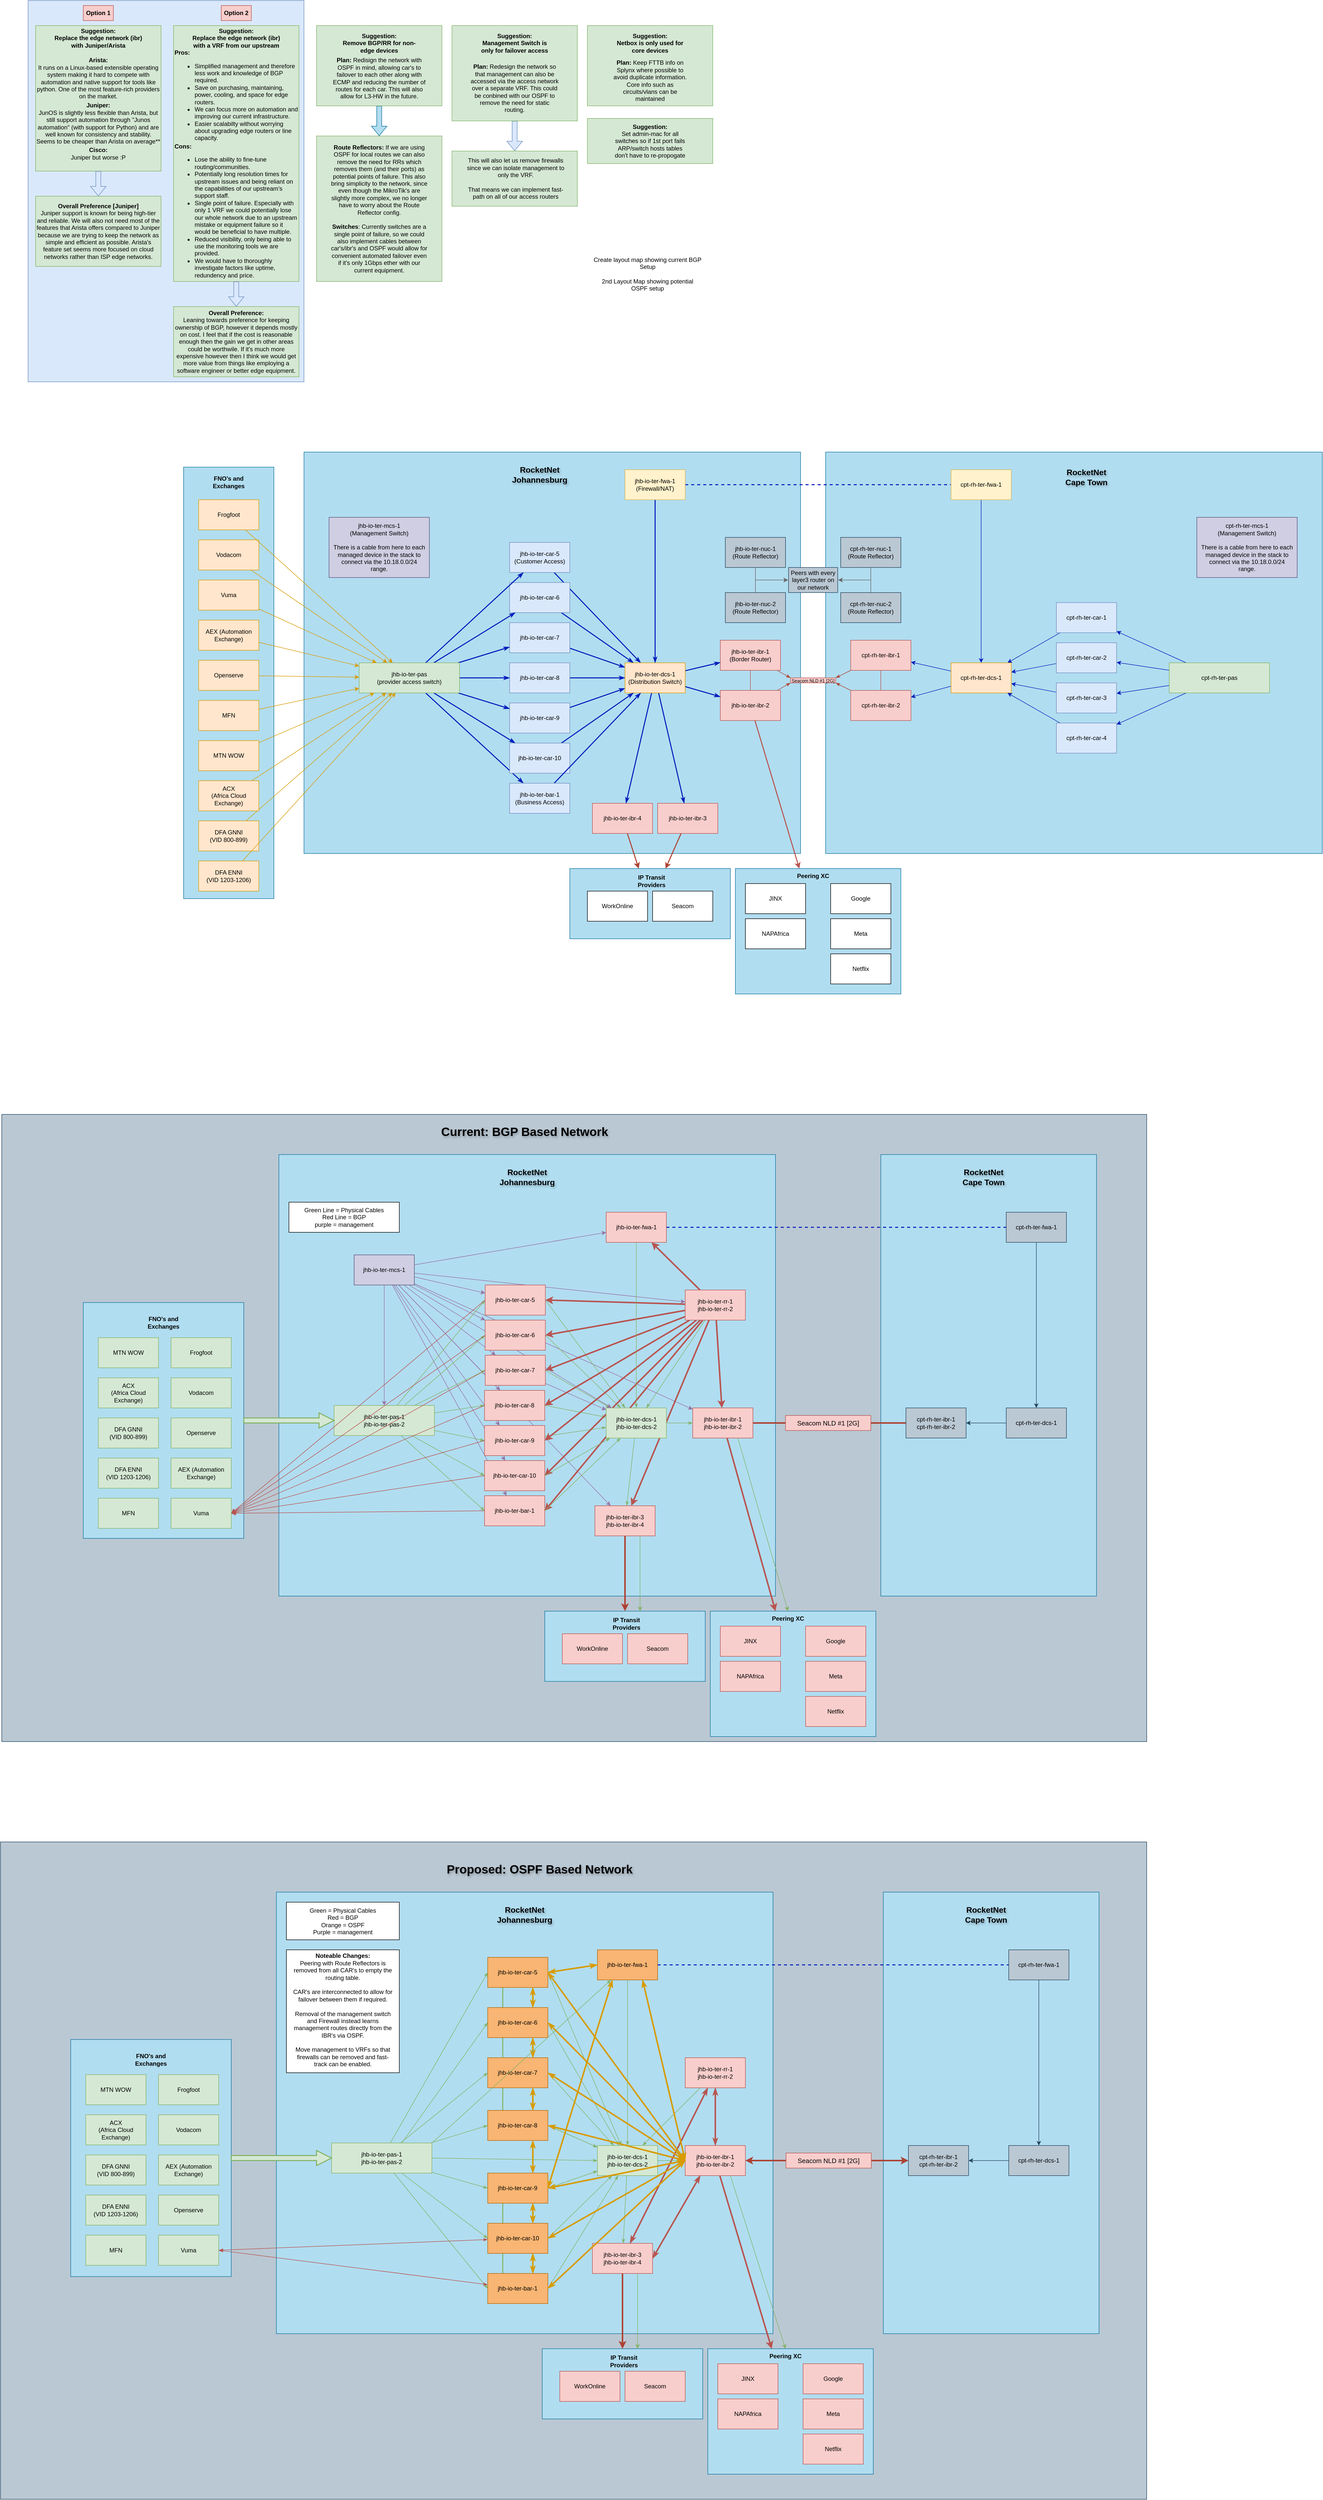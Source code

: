 <mxfile version="26.0.8">
  <diagram name="Page-1" id="0jXYULb7XNN_6yOyQ7-O">
    <mxGraphModel dx="3735" dy="2130" grid="1" gridSize="10" guides="1" tooltips="1" connect="1" arrows="1" fold="1" page="1" pageScale="1" pageWidth="850" pageHeight="1100" math="0" shadow="0">
      <root>
        <mxCell id="0" />
        <mxCell id="1" parent="0" />
        <mxCell id="xk56oIc3Z307pz8jZ29w-306" value="" style="rounded=0;whiteSpace=wrap;html=1;fillColor=#bac8d3;strokeColor=#23445d;" parent="1" vertex="1">
          <mxGeometry x="-1252.5" y="1140" width="2282.5" height="1250" as="geometry" />
        </mxCell>
        <mxCell id="xk56oIc3Z307pz8jZ29w-305" value="" style="rounded=0;whiteSpace=wrap;html=1;fillColor=#bac8d3;strokeColor=#23445d;" parent="1" vertex="1">
          <mxGeometry x="-1255" y="2590" width="2285" height="1310" as="geometry" />
        </mxCell>
        <mxCell id="xk56oIc3Z307pz8jZ29w-34" value="" style="rounded=0;whiteSpace=wrap;html=1;fillColor=#b1ddf0;strokeColor=#10739e;" parent="1" vertex="1">
          <mxGeometry x="-700" y="1220" width="990" height="880" as="geometry" />
        </mxCell>
        <mxCell id="xk56oIc3Z307pz8jZ29w-156" style="edgeStyle=none;rounded=0;orthogonalLoop=1;jettySize=auto;html=1;fillColor=#e1d5e7;strokeColor=#9673a6;" parent="1" source="xk56oIc3Z307pz8jZ29w-99" target="xk56oIc3Z307pz8jZ29w-38" edge="1">
          <mxGeometry relative="1" as="geometry" />
        </mxCell>
        <mxCell id="xk56oIc3Z307pz8jZ29w-158" style="edgeStyle=none;rounded=0;orthogonalLoop=1;jettySize=auto;html=1;fillColor=#e1d5e7;strokeColor=#9673a6;" parent="1" source="xk56oIc3Z307pz8jZ29w-99" target="xk56oIc3Z307pz8jZ29w-42" edge="1">
          <mxGeometry relative="1" as="geometry" />
        </mxCell>
        <mxCell id="xk56oIc3Z307pz8jZ29w-159" style="edgeStyle=none;rounded=0;orthogonalLoop=1;jettySize=auto;html=1;fillColor=#e1d5e7;strokeColor=#9673a6;" parent="1" source="xk56oIc3Z307pz8jZ29w-99" target="xk56oIc3Z307pz8jZ29w-44" edge="1">
          <mxGeometry relative="1" as="geometry" />
        </mxCell>
        <mxCell id="xk56oIc3Z307pz8jZ29w-160" style="edgeStyle=none;rounded=0;orthogonalLoop=1;jettySize=auto;html=1;fillColor=#e1d5e7;strokeColor=#9673a6;entryX=0.25;entryY=0;entryDx=0;entryDy=0;" parent="1" source="xk56oIc3Z307pz8jZ29w-99" target="xk56oIc3Z307pz8jZ29w-46" edge="1">
          <mxGeometry relative="1" as="geometry" />
        </mxCell>
        <mxCell id="xk56oIc3Z307pz8jZ29w-161" style="edgeStyle=none;rounded=0;orthogonalLoop=1;jettySize=auto;html=1;fillColor=#e1d5e7;strokeColor=#9673a6;" parent="1" source="xk56oIc3Z307pz8jZ29w-99" target="xk56oIc3Z307pz8jZ29w-89" edge="1">
          <mxGeometry relative="1" as="geometry" />
        </mxCell>
        <mxCell id="xk56oIc3Z307pz8jZ29w-162" style="edgeStyle=none;rounded=0;orthogonalLoop=1;jettySize=auto;html=1;fillColor=#e1d5e7;strokeColor=#9673a6;" parent="1" source="xk56oIc3Z307pz8jZ29w-99" target="xk56oIc3Z307pz8jZ29w-101" edge="1">
          <mxGeometry relative="1" as="geometry">
            <mxPoint x="-290" y="1900" as="targetPoint" />
          </mxGeometry>
        </mxCell>
        <mxCell id="xk56oIc3Z307pz8jZ29w-163" style="edgeStyle=none;rounded=0;orthogonalLoop=1;jettySize=auto;html=1;fillColor=#e1d5e7;strokeColor=#9673a6;" parent="1" source="xk56oIc3Z307pz8jZ29w-42" target="xk56oIc3Z307pz8jZ29w-70" edge="1">
          <mxGeometry relative="1" as="geometry" />
        </mxCell>
        <mxCell id="xk56oIc3Z307pz8jZ29w-164" style="edgeStyle=none;rounded=0;orthogonalLoop=1;jettySize=auto;html=1;fillColor=#e1d5e7;strokeColor=#9673a6;" parent="1" source="xk56oIc3Z307pz8jZ29w-99" target="xk56oIc3Z307pz8jZ29w-98" edge="1">
          <mxGeometry relative="1" as="geometry" />
        </mxCell>
        <mxCell id="xk56oIc3Z307pz8jZ29w-165" style="edgeStyle=none;rounded=0;orthogonalLoop=1;jettySize=auto;html=1;fillColor=#e1d5e7;strokeColor=#9673a6;" parent="1" source="xk56oIc3Z307pz8jZ29w-99" target="xk56oIc3Z307pz8jZ29w-52" edge="1">
          <mxGeometry relative="1" as="geometry" />
        </mxCell>
        <mxCell id="xk56oIc3Z307pz8jZ29w-167" style="edgeStyle=none;rounded=0;orthogonalLoop=1;jettySize=auto;html=1;fillColor=#e1d5e7;strokeColor=#9673a6;" parent="1" source="xk56oIc3Z307pz8jZ29w-99" target="xk56oIc3Z307pz8jZ29w-54" edge="1">
          <mxGeometry relative="1" as="geometry" />
        </mxCell>
        <mxCell id="xk56oIc3Z307pz8jZ29w-169" style="edgeStyle=none;rounded=0;orthogonalLoop=1;jettySize=auto;html=1;fillColor=#e1d5e7;strokeColor=#9673a6;" parent="1" source="xk56oIc3Z307pz8jZ29w-99" target="xk56oIc3Z307pz8jZ29w-63" edge="1">
          <mxGeometry relative="1" as="geometry" />
        </mxCell>
        <mxCell id="xk56oIc3Z307pz8jZ29w-171" style="edgeStyle=none;rounded=0;orthogonalLoop=1;jettySize=auto;html=1;fillColor=#e1d5e7;strokeColor=#9673a6;" parent="1" source="xk56oIc3Z307pz8jZ29w-99" target="xk56oIc3Z307pz8jZ29w-78" edge="1">
          <mxGeometry relative="1" as="geometry" />
        </mxCell>
        <mxCell id="xk56oIc3Z307pz8jZ29w-13" value="" style="rounded=0;whiteSpace=wrap;html=1;fillColor=#b1ddf0;strokeColor=#10739e;" parent="1" vertex="1">
          <mxGeometry x="210" y="650" width="330" height="250" as="geometry" />
        </mxCell>
        <mxCell id="mWGE-BCgWoqx2K6G0xnI-12" value="" style="rounded=0;whiteSpace=wrap;html=1;fillColor=#dae8fc;strokeColor=#6c8ebf;" parent="1" vertex="1">
          <mxGeometry x="-1200" y="-1080" width="550" height="760" as="geometry" />
        </mxCell>
        <mxCell id="cPcmEA7VBjGebmvJgzap-61" value="" style="rounded=0;whiteSpace=wrap;html=1;fillColor=#b1ddf0;strokeColor=#10739e;" parent="1" vertex="1">
          <mxGeometry x="-890" y="-150" width="180" height="860" as="geometry" />
        </mxCell>
        <mxCell id="cPcmEA7VBjGebmvJgzap-59" value="" style="rounded=0;whiteSpace=wrap;html=1;fillColor=#b1ddf0;strokeColor=#10739e;" parent="1" vertex="1">
          <mxGeometry x="-120" y="650" width="320" height="140" as="geometry" />
        </mxCell>
        <mxCell id="cPcmEA7VBjGebmvJgzap-15" style="edgeStyle=orthogonalEdgeStyle;rounded=0;orthogonalLoop=1;jettySize=auto;html=1;entryX=0.5;entryY=0;entryDx=0;entryDy=0;shape=flexArrow;fillColor=#dae8fc;strokeColor=#6c8ebf;" parent="1" source="cPcmEA7VBjGebmvJgzap-3" target="cPcmEA7VBjGebmvJgzap-13" edge="1">
          <mxGeometry relative="1" as="geometry">
            <mxPoint x="-230" y="-800" as="targetPoint" />
          </mxGeometry>
        </mxCell>
        <mxCell id="cPcmEA7VBjGebmvJgzap-3" value="" style="rounded=0;whiteSpace=wrap;html=1;fillColor=#d5e8d4;strokeColor=#82b366;" parent="1" vertex="1">
          <mxGeometry x="-355" y="-1030" width="250" height="190" as="geometry" />
        </mxCell>
        <mxCell id="fx19zx-SHGDhQ8waikCe-47" value="" style="rounded=0;whiteSpace=wrap;html=1;fillColor=#b1ddf0;strokeColor=#10739e;" parent="1" vertex="1">
          <mxGeometry x="390" y="-180" width="990" height="800" as="geometry" />
        </mxCell>
        <mxCell id="fx19zx-SHGDhQ8waikCe-46" value="" style="rounded=0;whiteSpace=wrap;html=1;fillColor=#b1ddf0;strokeColor=#10739e;" parent="1" vertex="1">
          <mxGeometry x="-650" y="-180" width="990" height="800" as="geometry" />
        </mxCell>
        <mxCell id="cPcmEA7VBjGebmvJgzap-46" style="edgeStyle=none;rounded=0;orthogonalLoop=1;jettySize=auto;html=1;fillColor=#0050ef;strokeColor=#001DBC;" parent="1" source="fx19zx-SHGDhQ8waikCe-1" target="fx19zx-SHGDhQ8waikCe-32" edge="1">
          <mxGeometry relative="1" as="geometry" />
        </mxCell>
        <mxCell id="fx19zx-SHGDhQ8waikCe-1" value="&lt;div&gt;cpt-rh-ter-car-1&lt;/div&gt;" style="rounded=0;whiteSpace=wrap;html=1;fillColor=#dae8fc;strokeColor=#6c8ebf;" parent="1" vertex="1">
          <mxGeometry x="850" y="120" width="120" height="60" as="geometry" />
        </mxCell>
        <mxCell id="cPcmEA7VBjGebmvJgzap-35" style="edgeStyle=none;rounded=0;orthogonalLoop=1;jettySize=auto;html=1;strokeWidth=2;endArrow=classicThin;endFill=1;fillColor=#0050ef;strokeColor=#001DBC;" parent="1" source="fx19zx-SHGDhQ8waikCe-5" target="fx19zx-SHGDhQ8waikCe-18" edge="1">
          <mxGeometry relative="1" as="geometry" />
        </mxCell>
        <mxCell id="fx19zx-SHGDhQ8waikCe-5" value="&lt;div&gt;jhb-io-ter-car-5&lt;br&gt;(Customer Access)&lt;/div&gt;" style="rounded=0;whiteSpace=wrap;html=1;fillColor=#dae8fc;strokeColor=#6c8ebf;" parent="1" vertex="1">
          <mxGeometry x="-240" width="120" height="60" as="geometry" />
        </mxCell>
        <mxCell id="cPcmEA7VBjGebmvJgzap-29" style="edgeStyle=none;rounded=0;orthogonalLoop=1;jettySize=auto;html=1;strokeWidth=2;endArrow=classicThin;endFill=1;fillColor=#0050ef;strokeColor=#001DBC;" parent="1" source="fx19zx-SHGDhQ8waikCe-6" target="fx19zx-SHGDhQ8waikCe-18" edge="1">
          <mxGeometry relative="1" as="geometry" />
        </mxCell>
        <mxCell id="fx19zx-SHGDhQ8waikCe-6" value="jhb-io-ter-car-6" style="rounded=0;whiteSpace=wrap;html=1;fillColor=#dae8fc;strokeColor=#6c8ebf;" parent="1" vertex="1">
          <mxGeometry x="-240" y="80" width="120" height="60" as="geometry" />
        </mxCell>
        <mxCell id="cPcmEA7VBjGebmvJgzap-30" style="edgeStyle=none;rounded=0;orthogonalLoop=1;jettySize=auto;html=1;strokeWidth=2;endArrow=classicThin;endFill=1;fillColor=#0050ef;strokeColor=#001DBC;" parent="1" source="fx19zx-SHGDhQ8waikCe-7" target="fx19zx-SHGDhQ8waikCe-18" edge="1">
          <mxGeometry relative="1" as="geometry" />
        </mxCell>
        <mxCell id="fx19zx-SHGDhQ8waikCe-7" value="jhb-io-ter-car-7" style="rounded=0;whiteSpace=wrap;html=1;fillColor=#dae8fc;strokeColor=#6c8ebf;" parent="1" vertex="1">
          <mxGeometry x="-240" y="160" width="120" height="60" as="geometry" />
        </mxCell>
        <mxCell id="cPcmEA7VBjGebmvJgzap-31" style="edgeStyle=none;rounded=0;orthogonalLoop=1;jettySize=auto;html=1;strokeWidth=2;endArrow=classicThin;endFill=1;fillColor=#0050ef;strokeColor=#001DBC;" parent="1" source="fx19zx-SHGDhQ8waikCe-8" target="fx19zx-SHGDhQ8waikCe-18" edge="1">
          <mxGeometry relative="1" as="geometry" />
        </mxCell>
        <mxCell id="fx19zx-SHGDhQ8waikCe-8" value="jhb-io-ter-car-8" style="rounded=0;whiteSpace=wrap;html=1;fillColor=#dae8fc;strokeColor=#6c8ebf;" parent="1" vertex="1">
          <mxGeometry x="-240" y="240" width="120" height="60" as="geometry" />
        </mxCell>
        <mxCell id="cPcmEA7VBjGebmvJgzap-32" style="edgeStyle=none;rounded=0;orthogonalLoop=1;jettySize=auto;html=1;strokeWidth=2;endArrow=classicThin;endFill=1;fillColor=#0050ef;strokeColor=#001DBC;" parent="1" source="fx19zx-SHGDhQ8waikCe-9" target="fx19zx-SHGDhQ8waikCe-18" edge="1">
          <mxGeometry relative="1" as="geometry" />
        </mxCell>
        <mxCell id="fx19zx-SHGDhQ8waikCe-9" value="jhb-io-ter-car-9" style="rounded=0;whiteSpace=wrap;html=1;fillColor=#dae8fc;strokeColor=#6c8ebf;" parent="1" vertex="1">
          <mxGeometry x="-240" y="320" width="120" height="60" as="geometry" />
        </mxCell>
        <mxCell id="cPcmEA7VBjGebmvJgzap-74" style="edgeStyle=none;rounded=0;orthogonalLoop=1;jettySize=auto;html=1;entryX=0;entryY=1;entryDx=0;entryDy=0;fillColor=#fad9d5;strokeColor=#ae4132;strokeWidth=1;endArrow=classicThin;endFill=1;" parent="1" source="fx19zx-SHGDhQ8waikCe-10" target="cPcmEA7VBjGebmvJgzap-71" edge="1">
          <mxGeometry relative="1" as="geometry" />
        </mxCell>
        <mxCell id="xk56oIc3Z307pz8jZ29w-17" style="rounded=0;orthogonalLoop=1;jettySize=auto;html=1;strokeWidth=2;fillColor=#f8cecc;strokeColor=#b85450;" parent="1" source="fx19zx-SHGDhQ8waikCe-10" target="xk56oIc3Z307pz8jZ29w-13" edge="1">
          <mxGeometry relative="1" as="geometry" />
        </mxCell>
        <mxCell id="fx19zx-SHGDhQ8waikCe-10" value="jhb-io-ter-ibr-2" style="rounded=0;whiteSpace=wrap;html=1;fillColor=#f8cecc;strokeColor=#b85450;" parent="1" vertex="1">
          <mxGeometry x="180" y="295" width="120" height="60" as="geometry" />
        </mxCell>
        <mxCell id="cPcmEA7VBjGebmvJgzap-75" style="edgeStyle=none;rounded=0;orthogonalLoop=1;jettySize=auto;html=1;entryX=0;entryY=0;entryDx=0;entryDy=0;fillColor=#fad9d5;strokeColor=#ae4132;endArrow=classicThin;endFill=1;" parent="1" source="fx19zx-SHGDhQ8waikCe-11" target="cPcmEA7VBjGebmvJgzap-71" edge="1">
          <mxGeometry relative="1" as="geometry" />
        </mxCell>
        <mxCell id="xk56oIc3Z307pz8jZ29w-15" style="edgeStyle=orthogonalEdgeStyle;rounded=0;orthogonalLoop=1;jettySize=auto;html=1;fillColor=#f8cecc;strokeColor=#b85450;endArrow=none;startFill=0;" parent="1" source="fx19zx-SHGDhQ8waikCe-11" target="fx19zx-SHGDhQ8waikCe-10" edge="1">
          <mxGeometry relative="1" as="geometry" />
        </mxCell>
        <mxCell id="fx19zx-SHGDhQ8waikCe-11" value="jhb-io-ter-ibr-1&lt;br&gt;(Border Router)" style="rounded=0;whiteSpace=wrap;html=1;fillColor=#f8cecc;strokeColor=#b85450;" parent="1" vertex="1">
          <mxGeometry x="180" y="195" width="120" height="60" as="geometry" />
        </mxCell>
        <mxCell id="cPcmEA7VBjGebmvJgzap-67" style="edgeStyle=none;rounded=0;orthogonalLoop=1;jettySize=auto;html=1;fillColor=#fad9d5;strokeColor=#ae4132;strokeWidth=2;" parent="1" source="fx19zx-SHGDhQ8waikCe-12" target="cPcmEA7VBjGebmvJgzap-59" edge="1">
          <mxGeometry relative="1" as="geometry" />
        </mxCell>
        <mxCell id="fx19zx-SHGDhQ8waikCe-12" value="jhb-io-ter-ibr-3" style="rounded=0;whiteSpace=wrap;html=1;fillColor=#f8cecc;strokeColor=#b85450;" parent="1" vertex="1">
          <mxGeometry x="55" y="520" width="120" height="60" as="geometry" />
        </mxCell>
        <mxCell id="cPcmEA7VBjGebmvJgzap-68" style="edgeStyle=none;rounded=0;orthogonalLoop=1;jettySize=auto;html=1;fillColor=#fad9d5;strokeColor=#ae4132;strokeWidth=2;" parent="1" source="fx19zx-SHGDhQ8waikCe-13" target="cPcmEA7VBjGebmvJgzap-59" edge="1">
          <mxGeometry relative="1" as="geometry" />
        </mxCell>
        <mxCell id="fx19zx-SHGDhQ8waikCe-13" value="jhb-io-ter-ibr-4" style="rounded=0;whiteSpace=wrap;html=1;fillColor=#f8cecc;strokeColor=#b85450;" parent="1" vertex="1">
          <mxGeometry x="-75" y="520" width="120" height="60" as="geometry" />
        </mxCell>
        <mxCell id="cPcmEA7VBjGebmvJgzap-73" style="edgeStyle=none;rounded=0;orthogonalLoop=1;jettySize=auto;html=1;entryX=1;entryY=1;entryDx=0;entryDy=0;fillColor=#fad9d5;strokeColor=#ae4132;endArrow=classicThin;endFill=1;" parent="1" source="fx19zx-SHGDhQ8waikCe-14" target="cPcmEA7VBjGebmvJgzap-71" edge="1">
          <mxGeometry relative="1" as="geometry" />
        </mxCell>
        <mxCell id="fx19zx-SHGDhQ8waikCe-14" value="cpt-rh-ter-ibr-2" style="rounded=0;whiteSpace=wrap;html=1;fillColor=#f8cecc;strokeColor=#b85450;" parent="1" vertex="1">
          <mxGeometry x="440" y="295" width="120" height="60" as="geometry" />
        </mxCell>
        <mxCell id="cPcmEA7VBjGebmvJgzap-72" style="edgeStyle=none;rounded=0;orthogonalLoop=1;jettySize=auto;html=1;entryX=1;entryY=0;entryDx=0;entryDy=0;fillColor=#fad9d5;strokeColor=#ae4132;endArrow=classicThin;endFill=1;" parent="1" source="fx19zx-SHGDhQ8waikCe-15" target="cPcmEA7VBjGebmvJgzap-71" edge="1">
          <mxGeometry relative="1" as="geometry" />
        </mxCell>
        <mxCell id="xk56oIc3Z307pz8jZ29w-16" style="edgeStyle=orthogonalEdgeStyle;rounded=0;orthogonalLoop=1;jettySize=auto;html=1;fillColor=#f8cecc;strokeColor=#b85450;endArrow=none;startFill=0;" parent="1" source="fx19zx-SHGDhQ8waikCe-15" target="fx19zx-SHGDhQ8waikCe-14" edge="1">
          <mxGeometry relative="1" as="geometry" />
        </mxCell>
        <mxCell id="fx19zx-SHGDhQ8waikCe-15" value="cpt-rh-ter-ibr-1" style="rounded=0;whiteSpace=wrap;html=1;fillColor=#f8cecc;strokeColor=#b85450;" parent="1" vertex="1">
          <mxGeometry x="440" y="195" width="120" height="60" as="geometry" />
        </mxCell>
        <mxCell id="xk56oIc3Z307pz8jZ29w-27" style="edgeStyle=orthogonalEdgeStyle;rounded=0;orthogonalLoop=1;jettySize=auto;html=1;exitX=0.5;exitY=1;exitDx=0;exitDy=0;entryX=0;entryY=0.5;entryDx=0;entryDy=0;fillColor=#f5f5f5;strokeColor=#666666;" parent="1" source="fx19zx-SHGDhQ8waikCe-16" target="cPcmEA7VBjGebmvJgzap-70" edge="1">
          <mxGeometry relative="1" as="geometry" />
        </mxCell>
        <mxCell id="fx19zx-SHGDhQ8waikCe-16" value="&lt;div&gt;jhb-io-ter-nuc-1&lt;/div&gt;&lt;div&gt;(Route Reflector)&lt;br&gt;&lt;/div&gt;" style="rounded=0;whiteSpace=wrap;html=1;fillColor=#bac8d3;strokeColor=#23445d;" parent="1" vertex="1">
          <mxGeometry x="190" y="-10" width="120" height="60" as="geometry" />
        </mxCell>
        <mxCell id="xk56oIc3Z307pz8jZ29w-28" style="edgeStyle=orthogonalEdgeStyle;rounded=0;orthogonalLoop=1;jettySize=auto;html=1;exitX=0.5;exitY=0;exitDx=0;exitDy=0;entryX=0;entryY=0.5;entryDx=0;entryDy=0;fillColor=#f5f5f5;strokeColor=#666666;" parent="1" source="fx19zx-SHGDhQ8waikCe-17" target="cPcmEA7VBjGebmvJgzap-70" edge="1">
          <mxGeometry relative="1" as="geometry" />
        </mxCell>
        <mxCell id="fx19zx-SHGDhQ8waikCe-17" value="&lt;div&gt;jhb-io-ter-nuc-2&lt;br&gt;(Route Reflector)&lt;br&gt;&lt;/div&gt;" style="rounded=0;whiteSpace=wrap;html=1;fillColor=#bac8d3;strokeColor=#23445d;" parent="1" vertex="1">
          <mxGeometry x="190" y="100" width="120" height="60" as="geometry" />
        </mxCell>
        <mxCell id="cPcmEA7VBjGebmvJgzap-51" style="edgeStyle=none;rounded=0;orthogonalLoop=1;jettySize=auto;html=1;strokeWidth=2;endArrow=classicThin;endFill=1;fillColor=#0050ef;strokeColor=#001DBC;" parent="1" source="fx19zx-SHGDhQ8waikCe-18" target="fx19zx-SHGDhQ8waikCe-11" edge="1">
          <mxGeometry relative="1" as="geometry" />
        </mxCell>
        <mxCell id="cPcmEA7VBjGebmvJgzap-52" style="edgeStyle=none;rounded=0;orthogonalLoop=1;jettySize=auto;html=1;strokeWidth=2;endArrow=classicThin;endFill=1;fillColor=#0050ef;strokeColor=#001DBC;" parent="1" source="fx19zx-SHGDhQ8waikCe-18" target="fx19zx-SHGDhQ8waikCe-10" edge="1">
          <mxGeometry relative="1" as="geometry" />
        </mxCell>
        <mxCell id="cPcmEA7VBjGebmvJgzap-55" style="edgeStyle=none;rounded=0;orthogonalLoop=1;jettySize=auto;html=1;strokeWidth=2;endArrow=classicThin;endFill=1;fillColor=#0050ef;strokeColor=#001DBC;" parent="1" source="fx19zx-SHGDhQ8waikCe-18" target="fx19zx-SHGDhQ8waikCe-12" edge="1">
          <mxGeometry relative="1" as="geometry" />
        </mxCell>
        <mxCell id="cPcmEA7VBjGebmvJgzap-56" style="edgeStyle=none;rounded=0;orthogonalLoop=1;jettySize=auto;html=1;strokeWidth=2;endArrow=classicThin;endFill=1;fillColor=#0050ef;strokeColor=#001DBC;" parent="1" source="fx19zx-SHGDhQ8waikCe-18" target="fx19zx-SHGDhQ8waikCe-13" edge="1">
          <mxGeometry relative="1" as="geometry" />
        </mxCell>
        <mxCell id="fx19zx-SHGDhQ8waikCe-18" value="&lt;div&gt;jhb-io-ter-dcs-1&lt;br&gt;(Distribution Switch)&lt;/div&gt;" style="rounded=0;whiteSpace=wrap;html=1;fillColor=#ffe6cc;strokeColor=#d79b00;" parent="1" vertex="1">
          <mxGeometry x="-10" y="240" width="120" height="60" as="geometry" />
        </mxCell>
        <mxCell id="cPcmEA7VBjGebmvJgzap-36" style="edgeStyle=none;rounded=0;orthogonalLoop=1;jettySize=auto;html=1;strokeWidth=2;endArrow=classicThin;endFill=1;fillColor=#0050ef;strokeColor=#001DBC;" parent="1" source="fx19zx-SHGDhQ8waikCe-19" target="fx19zx-SHGDhQ8waikCe-5" edge="1">
          <mxGeometry relative="1" as="geometry" />
        </mxCell>
        <mxCell id="cPcmEA7VBjGebmvJgzap-37" style="edgeStyle=none;rounded=0;orthogonalLoop=1;jettySize=auto;html=1;strokeWidth=2;endArrow=classicThin;endFill=1;fillColor=#0050ef;strokeColor=#001DBC;" parent="1" source="fx19zx-SHGDhQ8waikCe-19" target="fx19zx-SHGDhQ8waikCe-6" edge="1">
          <mxGeometry relative="1" as="geometry" />
        </mxCell>
        <mxCell id="cPcmEA7VBjGebmvJgzap-38" style="edgeStyle=none;rounded=0;orthogonalLoop=1;jettySize=auto;html=1;strokeWidth=2;endArrow=classicThin;endFill=1;fillColor=#0050ef;strokeColor=#001DBC;" parent="1" source="fx19zx-SHGDhQ8waikCe-19" target="fx19zx-SHGDhQ8waikCe-7" edge="1">
          <mxGeometry relative="1" as="geometry" />
        </mxCell>
        <mxCell id="cPcmEA7VBjGebmvJgzap-39" style="edgeStyle=none;rounded=0;orthogonalLoop=1;jettySize=auto;html=1;strokeWidth=2;endArrow=classicThin;endFill=1;fillColor=#0050ef;strokeColor=#001DBC;" parent="1" source="fx19zx-SHGDhQ8waikCe-19" target="fx19zx-SHGDhQ8waikCe-8" edge="1">
          <mxGeometry relative="1" as="geometry" />
        </mxCell>
        <mxCell id="cPcmEA7VBjGebmvJgzap-40" style="edgeStyle=none;rounded=0;orthogonalLoop=1;jettySize=auto;html=1;strokeWidth=2;endArrow=classicThin;endFill=1;fillColor=#0050ef;strokeColor=#001DBC;" parent="1" source="fx19zx-SHGDhQ8waikCe-19" target="fx19zx-SHGDhQ8waikCe-9" edge="1">
          <mxGeometry relative="1" as="geometry" />
        </mxCell>
        <mxCell id="cPcmEA7VBjGebmvJgzap-41" style="edgeStyle=none;rounded=0;orthogonalLoop=1;jettySize=auto;html=1;strokeWidth=2;endArrow=classicThin;endFill=1;fillColor=#0050ef;strokeColor=#001DBC;" parent="1" source="fx19zx-SHGDhQ8waikCe-19" target="fx19zx-SHGDhQ8waikCe-36" edge="1">
          <mxGeometry relative="1" as="geometry" />
        </mxCell>
        <mxCell id="cPcmEA7VBjGebmvJgzap-42" style="edgeStyle=none;rounded=0;orthogonalLoop=1;jettySize=auto;html=1;strokeWidth=2;endArrow=classicThin;endFill=1;fillColor=#0050ef;strokeColor=#001DBC;" parent="1" source="fx19zx-SHGDhQ8waikCe-19" target="fx19zx-SHGDhQ8waikCe-43" edge="1">
          <mxGeometry relative="1" as="geometry" />
        </mxCell>
        <mxCell id="fx19zx-SHGDhQ8waikCe-19" value="&lt;div&gt;jhb-io-ter-pas&lt;br&gt;(provider access switch)&lt;/div&gt;" style="rounded=0;whiteSpace=wrap;html=1;fillColor=#d5e8d4;strokeColor=#82b366;" parent="1" vertex="1">
          <mxGeometry x="-540" y="240" width="200" height="60" as="geometry" />
        </mxCell>
        <mxCell id="fx19zx-SHGDhQ8waikCe-28" style="edgeStyle=orthogonalEdgeStyle;rounded=0;orthogonalLoop=1;jettySize=auto;html=1;exitX=0.5;exitY=1;exitDx=0;exitDy=0;" parent="1" edge="1">
          <mxGeometry relative="1" as="geometry">
            <mxPoint x="64.17" y="590" as="sourcePoint" />
            <mxPoint x="64.17" y="590" as="targetPoint" />
          </mxGeometry>
        </mxCell>
        <mxCell id="cPcmEA7VBjGebmvJgzap-47" style="edgeStyle=none;rounded=0;orthogonalLoop=1;jettySize=auto;html=1;fillColor=#0050ef;strokeColor=#001DBC;" parent="1" source="fx19zx-SHGDhQ8waikCe-31" target="fx19zx-SHGDhQ8waikCe-1" edge="1">
          <mxGeometry relative="1" as="geometry" />
        </mxCell>
        <mxCell id="cPcmEA7VBjGebmvJgzap-48" style="edgeStyle=none;rounded=0;orthogonalLoop=1;jettySize=auto;html=1;fillColor=#0050ef;strokeColor=#001DBC;" parent="1" source="fx19zx-SHGDhQ8waikCe-31" target="fx19zx-SHGDhQ8waikCe-37" edge="1">
          <mxGeometry relative="1" as="geometry" />
        </mxCell>
        <mxCell id="cPcmEA7VBjGebmvJgzap-49" style="edgeStyle=none;rounded=0;orthogonalLoop=1;jettySize=auto;html=1;fillColor=#0050ef;strokeColor=#001DBC;" parent="1" source="fx19zx-SHGDhQ8waikCe-31" target="fx19zx-SHGDhQ8waikCe-38" edge="1">
          <mxGeometry relative="1" as="geometry" />
        </mxCell>
        <mxCell id="cPcmEA7VBjGebmvJgzap-50" style="edgeStyle=none;rounded=0;orthogonalLoop=1;jettySize=auto;html=1;fillColor=#0050ef;strokeColor=#001DBC;" parent="1" source="fx19zx-SHGDhQ8waikCe-31" target="fx19zx-SHGDhQ8waikCe-39" edge="1">
          <mxGeometry relative="1" as="geometry" />
        </mxCell>
        <mxCell id="fx19zx-SHGDhQ8waikCe-31" value="&lt;div&gt;cpt-rh-ter-pas&lt;/div&gt;" style="rounded=0;whiteSpace=wrap;html=1;fillColor=#d5e8d4;strokeColor=#82b366;" parent="1" vertex="1">
          <mxGeometry x="1075" y="240" width="200" height="60" as="geometry" />
        </mxCell>
        <mxCell id="cPcmEA7VBjGebmvJgzap-53" style="edgeStyle=none;rounded=0;orthogonalLoop=1;jettySize=auto;html=1;fillColor=#0050ef;strokeColor=#001DBC;" parent="1" source="fx19zx-SHGDhQ8waikCe-32" target="fx19zx-SHGDhQ8waikCe-15" edge="1">
          <mxGeometry relative="1" as="geometry" />
        </mxCell>
        <mxCell id="cPcmEA7VBjGebmvJgzap-54" style="edgeStyle=none;rounded=0;orthogonalLoop=1;jettySize=auto;html=1;fillColor=#0050ef;strokeColor=#001DBC;" parent="1" source="fx19zx-SHGDhQ8waikCe-32" target="fx19zx-SHGDhQ8waikCe-14" edge="1">
          <mxGeometry relative="1" as="geometry" />
        </mxCell>
        <mxCell id="fx19zx-SHGDhQ8waikCe-32" value="cpt-rh-ter-dcs-1" style="rounded=0;whiteSpace=wrap;html=1;fillColor=#ffe6cc;strokeColor=#d79b00;" parent="1" vertex="1">
          <mxGeometry x="640" y="240" width="120" height="60" as="geometry" />
        </mxCell>
        <mxCell id="cPcmEA7VBjGebmvJgzap-33" style="edgeStyle=none;rounded=0;orthogonalLoop=1;jettySize=auto;html=1;strokeWidth=2;endArrow=classicThin;endFill=1;fillColor=#0050ef;strokeColor=#001DBC;" parent="1" source="fx19zx-SHGDhQ8waikCe-36" target="fx19zx-SHGDhQ8waikCe-18" edge="1">
          <mxGeometry relative="1" as="geometry" />
        </mxCell>
        <mxCell id="fx19zx-SHGDhQ8waikCe-36" value="jhb-io-ter-car-10" style="rounded=0;whiteSpace=wrap;html=1;fillColor=#dae8fc;strokeColor=#6c8ebf;" parent="1" vertex="1">
          <mxGeometry x="-240" y="400" width="120" height="60" as="geometry" />
        </mxCell>
        <mxCell id="cPcmEA7VBjGebmvJgzap-45" style="edgeStyle=none;rounded=0;orthogonalLoop=1;jettySize=auto;html=1;fillColor=#0050ef;strokeColor=#001DBC;" parent="1" source="fx19zx-SHGDhQ8waikCe-37" target="fx19zx-SHGDhQ8waikCe-32" edge="1">
          <mxGeometry relative="1" as="geometry" />
        </mxCell>
        <mxCell id="fx19zx-SHGDhQ8waikCe-37" value="&lt;div&gt;cpt-rh-ter-car-2&lt;/div&gt;" style="rounded=0;whiteSpace=wrap;html=1;fillColor=#dae8fc;strokeColor=#6c8ebf;" parent="1" vertex="1">
          <mxGeometry x="850" y="200" width="120" height="60" as="geometry" />
        </mxCell>
        <mxCell id="cPcmEA7VBjGebmvJgzap-44" style="edgeStyle=none;rounded=0;orthogonalLoop=1;jettySize=auto;html=1;fillColor=#0050ef;strokeColor=#001DBC;" parent="1" source="fx19zx-SHGDhQ8waikCe-38" target="fx19zx-SHGDhQ8waikCe-32" edge="1">
          <mxGeometry relative="1" as="geometry" />
        </mxCell>
        <mxCell id="fx19zx-SHGDhQ8waikCe-38" value="&lt;div&gt;cpt-rh-ter-car-3&lt;/div&gt;" style="rounded=0;whiteSpace=wrap;html=1;fillColor=#dae8fc;strokeColor=#6c8ebf;" parent="1" vertex="1">
          <mxGeometry x="850" y="280" width="120" height="60" as="geometry" />
        </mxCell>
        <mxCell id="cPcmEA7VBjGebmvJgzap-43" style="edgeStyle=none;rounded=0;orthogonalLoop=1;jettySize=auto;html=1;fillColor=#0050ef;strokeColor=#001DBC;" parent="1" source="fx19zx-SHGDhQ8waikCe-39" target="fx19zx-SHGDhQ8waikCe-32" edge="1">
          <mxGeometry relative="1" as="geometry" />
        </mxCell>
        <mxCell id="fx19zx-SHGDhQ8waikCe-39" value="&lt;div&gt;cpt-rh-ter-car-4&lt;/div&gt;" style="rounded=0;whiteSpace=wrap;html=1;fillColor=#dae8fc;strokeColor=#6c8ebf;" parent="1" vertex="1">
          <mxGeometry x="850" y="360" width="120" height="60" as="geometry" />
        </mxCell>
        <mxCell id="xk56oIc3Z307pz8jZ29w-4" style="edgeStyle=orthogonalEdgeStyle;rounded=0;orthogonalLoop=1;jettySize=auto;html=1;strokeWidth=2;endArrow=classicThin;endFill=1;fillColor=#0050ef;strokeColor=#001DBC;" parent="1" source="fx19zx-SHGDhQ8waikCe-40" target="fx19zx-SHGDhQ8waikCe-18" edge="1">
          <mxGeometry relative="1" as="geometry" />
        </mxCell>
        <mxCell id="xk56oIc3Z307pz8jZ29w-6" style="edgeStyle=orthogonalEdgeStyle;rounded=0;orthogonalLoop=1;jettySize=auto;html=1;dashed=1;endArrow=none;startFill=0;fillColor=#0050ef;strokeColor=#001DBC;strokeWidth=2;" parent="1" source="fx19zx-SHGDhQ8waikCe-40" target="fx19zx-SHGDhQ8waikCe-45" edge="1">
          <mxGeometry relative="1" as="geometry" />
        </mxCell>
        <mxCell id="fx19zx-SHGDhQ8waikCe-40" value="&lt;div&gt;jhb-io-ter-fwa-1&lt;br&gt;(Firewall/NAT)&lt;/div&gt;" style="rounded=0;whiteSpace=wrap;html=1;fillColor=#fff2cc;strokeColor=#d6b656;" parent="1" vertex="1">
          <mxGeometry x="-10" y="-145" width="120" height="60" as="geometry" />
        </mxCell>
        <mxCell id="fx19zx-SHGDhQ8waikCe-41" value="" style="rounded=0;whiteSpace=wrap;html=1;fillColor=#d0cee2;strokeColor=#56517e;" parent="1" vertex="1">
          <mxGeometry x="-600" y="-50" width="200" height="120" as="geometry" />
        </mxCell>
        <mxCell id="cPcmEA7VBjGebmvJgzap-34" style="edgeStyle=none;rounded=0;orthogonalLoop=1;jettySize=auto;html=1;strokeWidth=2;endArrow=classicThin;endFill=1;fillColor=#0050ef;strokeColor=#001DBC;" parent="1" source="fx19zx-SHGDhQ8waikCe-43" target="fx19zx-SHGDhQ8waikCe-18" edge="1">
          <mxGeometry relative="1" as="geometry" />
        </mxCell>
        <mxCell id="fx19zx-SHGDhQ8waikCe-43" value="jhb-io-ter-bar-1&lt;br&gt;(Business Access)" style="rounded=0;whiteSpace=wrap;html=1;fillColor=#dae8fc;strokeColor=#6c8ebf;" parent="1" vertex="1">
          <mxGeometry x="-240" y="480" width="120" height="60" as="geometry" />
        </mxCell>
        <mxCell id="xk56oIc3Z307pz8jZ29w-5" style="edgeStyle=orthogonalEdgeStyle;rounded=0;orthogonalLoop=1;jettySize=auto;html=1;fillColor=#0050ef;strokeColor=#001DBC;" parent="1" source="fx19zx-SHGDhQ8waikCe-45" target="fx19zx-SHGDhQ8waikCe-32" edge="1">
          <mxGeometry relative="1" as="geometry" />
        </mxCell>
        <mxCell id="fx19zx-SHGDhQ8waikCe-45" value="&lt;div&gt;cpt-rh-ter-fwa-1&lt;/div&gt;" style="rounded=0;whiteSpace=wrap;html=1;fillColor=#fff2cc;strokeColor=#d6b656;" parent="1" vertex="1">
          <mxGeometry x="640" y="-145" width="120" height="60" as="geometry" />
        </mxCell>
        <mxCell id="xk56oIc3Z307pz8jZ29w-25" style="edgeStyle=orthogonalEdgeStyle;rounded=0;orthogonalLoop=1;jettySize=auto;html=1;exitX=0.5;exitY=1;exitDx=0;exitDy=0;entryX=1;entryY=0.5;entryDx=0;entryDy=0;fillColor=#f5f5f5;strokeColor=#666666;" parent="1" source="fx19zx-SHGDhQ8waikCe-48" target="cPcmEA7VBjGebmvJgzap-70" edge="1">
          <mxGeometry relative="1" as="geometry" />
        </mxCell>
        <mxCell id="fx19zx-SHGDhQ8waikCe-48" value="&lt;div&gt;cpt-rh-ter-nuc-1&lt;/div&gt;&lt;div&gt;&lt;span style=&quot;background-color: transparent; color: light-dark(rgb(0, 0, 0), rgb(255, 255, 255));&quot;&gt;(Route Reflector)&lt;/span&gt;&lt;/div&gt;" style="rounded=0;whiteSpace=wrap;html=1;fillColor=#bac8d3;strokeColor=#23445d;" parent="1" vertex="1">
          <mxGeometry x="420" y="-10" width="120" height="60" as="geometry" />
        </mxCell>
        <mxCell id="xk56oIc3Z307pz8jZ29w-26" style="edgeStyle=orthogonalEdgeStyle;rounded=0;orthogonalLoop=1;jettySize=auto;html=1;exitX=0.5;exitY=0;exitDx=0;exitDy=0;entryX=1;entryY=0.5;entryDx=0;entryDy=0;fillColor=#f5f5f5;strokeColor=#666666;" parent="1" source="fx19zx-SHGDhQ8waikCe-49" target="cPcmEA7VBjGebmvJgzap-70" edge="1">
          <mxGeometry relative="1" as="geometry" />
        </mxCell>
        <mxCell id="fx19zx-SHGDhQ8waikCe-49" value="&lt;div&gt;cpt-rh-ter-nuc-2&lt;/div&gt;&lt;div&gt;&lt;span style=&quot;background-color: transparent; color: light-dark(rgb(0, 0, 0), rgb(255, 255, 255));&quot;&gt;(Route Reflector)&lt;/span&gt;&lt;/div&gt;" style="rounded=0;whiteSpace=wrap;html=1;fillColor=#bac8d3;strokeColor=#23445d;" parent="1" vertex="1">
          <mxGeometry x="420" y="100" width="120" height="60" as="geometry" />
        </mxCell>
        <mxCell id="fVmiqil4yu7aYD-Kcc7V-1" value="RocketNet Johannesburg" style="text;html=1;align=center;verticalAlign=middle;whiteSpace=wrap;rounded=0;fontStyle=1;labelBackgroundColor=none;labelBorderColor=none;textShadow=1;fontSize=16;" parent="1" vertex="1">
          <mxGeometry x="-210" y="-150" width="60" height="30" as="geometry" />
        </mxCell>
        <mxCell id="fVmiqil4yu7aYD-Kcc7V-3" value="RocketNet Cape Town" style="text;html=1;align=center;verticalAlign=middle;whiteSpace=wrap;rounded=0;fontStyle=1;textShadow=1;strokeWidth=1;fontSize=16;" parent="1" vertex="1">
          <mxGeometry x="865" y="-145" width="90" height="30" as="geometry" />
        </mxCell>
        <mxCell id="cPcmEA7VBjGebmvJgzap-81" style="edgeStyle=none;rounded=0;orthogonalLoop=1;jettySize=auto;html=1;fillColor=#ffe6cc;strokeColor=#d79b00;" parent="1" source="fVmiqil4yu7aYD-Kcc7V-4" target="fx19zx-SHGDhQ8waikCe-19" edge="1">
          <mxGeometry relative="1" as="geometry" />
        </mxCell>
        <mxCell id="fVmiqil4yu7aYD-Kcc7V-4" value="Vuma" style="rounded=0;whiteSpace=wrap;html=1;fillColor=#ffe6cc;strokeColor=#d79b00;" parent="1" vertex="1">
          <mxGeometry x="-860" y="75" width="120" height="60" as="geometry" />
        </mxCell>
        <mxCell id="cPcmEA7VBjGebmvJgzap-82" style="edgeStyle=none;rounded=0;orthogonalLoop=1;jettySize=auto;html=1;fillColor=#ffe6cc;strokeColor=#d79b00;" parent="1" source="fVmiqil4yu7aYD-Kcc7V-5" target="fx19zx-SHGDhQ8waikCe-19" edge="1">
          <mxGeometry relative="1" as="geometry" />
        </mxCell>
        <mxCell id="fVmiqil4yu7aYD-Kcc7V-5" value="AEX (Automation Exchange)" style="rounded=0;whiteSpace=wrap;html=1;fillColor=#ffe6cc;strokeColor=#d79b00;" parent="1" vertex="1">
          <mxGeometry x="-860" y="155" width="120" height="60" as="geometry" />
        </mxCell>
        <mxCell id="cPcmEA7VBjGebmvJgzap-80" style="edgeStyle=none;rounded=0;orthogonalLoop=1;jettySize=auto;html=1;fillColor=#ffe6cc;strokeColor=#d79b00;" parent="1" source="fVmiqil4yu7aYD-Kcc7V-6" target="fx19zx-SHGDhQ8waikCe-19" edge="1">
          <mxGeometry relative="1" as="geometry" />
        </mxCell>
        <mxCell id="fVmiqil4yu7aYD-Kcc7V-6" value="Vodacom" style="rounded=0;whiteSpace=wrap;html=1;fillColor=#ffe6cc;strokeColor=#d79b00;" parent="1" vertex="1">
          <mxGeometry x="-860" y="-5" width="120" height="60" as="geometry" />
        </mxCell>
        <mxCell id="cPcmEA7VBjGebmvJgzap-79" style="edgeStyle=none;rounded=0;orthogonalLoop=1;jettySize=auto;html=1;fillColor=#ffe6cc;strokeColor=#d79b00;" parent="1" source="fVmiqil4yu7aYD-Kcc7V-7" target="fx19zx-SHGDhQ8waikCe-19" edge="1">
          <mxGeometry relative="1" as="geometry" />
        </mxCell>
        <mxCell id="fVmiqil4yu7aYD-Kcc7V-7" value="Frogfoot" style="rounded=0;whiteSpace=wrap;html=1;fillColor=#ffe6cc;strokeColor=#d79b00;" parent="1" vertex="1">
          <mxGeometry x="-860" y="-85" width="120" height="60" as="geometry" />
        </mxCell>
        <mxCell id="cPcmEA7VBjGebmvJgzap-87" style="edgeStyle=none;rounded=0;orthogonalLoop=1;jettySize=auto;html=1;fillColor=#ffe6cc;strokeColor=#d79b00;" parent="1" source="fVmiqil4yu7aYD-Kcc7V-8" target="fx19zx-SHGDhQ8waikCe-19" edge="1">
          <mxGeometry relative="1" as="geometry" />
        </mxCell>
        <mxCell id="fVmiqil4yu7aYD-Kcc7V-8" value="DFA GNNI&lt;br&gt;(VID 800-899)" style="rounded=0;whiteSpace=wrap;html=1;fillColor=#ffe6cc;strokeColor=#d79b00;" parent="1" vertex="1">
          <mxGeometry x="-860" y="555" width="120" height="60" as="geometry" />
        </mxCell>
        <mxCell id="cPcmEA7VBjGebmvJgzap-88" style="edgeStyle=none;rounded=0;orthogonalLoop=1;jettySize=auto;html=1;fillColor=#ffe6cc;strokeColor=#d79b00;" parent="1" source="fVmiqil4yu7aYD-Kcc7V-9" target="fx19zx-SHGDhQ8waikCe-19" edge="1">
          <mxGeometry relative="1" as="geometry" />
        </mxCell>
        <mxCell id="fVmiqil4yu7aYD-Kcc7V-9" value="DFA ENNI&lt;br&gt;(VID 1203-1206)" style="rounded=0;whiteSpace=wrap;html=1;fillColor=#ffe6cc;strokeColor=#d79b00;" parent="1" vertex="1">
          <mxGeometry x="-860" y="635" width="120" height="60" as="geometry" />
        </mxCell>
        <mxCell id="cPcmEA7VBjGebmvJgzap-83" style="edgeStyle=none;rounded=0;orthogonalLoop=1;jettySize=auto;html=1;fillColor=#ffe6cc;strokeColor=#d79b00;" parent="1" source="fVmiqil4yu7aYD-Kcc7V-10" target="fx19zx-SHGDhQ8waikCe-19" edge="1">
          <mxGeometry relative="1" as="geometry" />
        </mxCell>
        <mxCell id="fVmiqil4yu7aYD-Kcc7V-10" value="Openserve" style="rounded=0;whiteSpace=wrap;html=1;fillColor=#ffe6cc;strokeColor=#d79b00;" parent="1" vertex="1">
          <mxGeometry x="-860" y="235" width="120" height="60" as="geometry" />
        </mxCell>
        <mxCell id="cPcmEA7VBjGebmvJgzap-84" style="edgeStyle=none;rounded=0;orthogonalLoop=1;jettySize=auto;html=1;fillColor=#ffe6cc;strokeColor=#d79b00;" parent="1" source="fVmiqil4yu7aYD-Kcc7V-11" target="fx19zx-SHGDhQ8waikCe-19" edge="1">
          <mxGeometry relative="1" as="geometry" />
        </mxCell>
        <mxCell id="fVmiqil4yu7aYD-Kcc7V-11" value="MFN" style="rounded=0;whiteSpace=wrap;html=1;fillColor=#ffe6cc;strokeColor=#d79b00;" parent="1" vertex="1">
          <mxGeometry x="-860" y="315" width="120" height="60" as="geometry" />
        </mxCell>
        <mxCell id="cPcmEA7VBjGebmvJgzap-85" style="edgeStyle=none;rounded=0;orthogonalLoop=1;jettySize=auto;html=1;fillColor=#ffe6cc;strokeColor=#d79b00;" parent="1" source="fVmiqil4yu7aYD-Kcc7V-12" target="fx19zx-SHGDhQ8waikCe-19" edge="1">
          <mxGeometry relative="1" as="geometry" />
        </mxCell>
        <mxCell id="fVmiqil4yu7aYD-Kcc7V-12" value="MTN WOW" style="rounded=0;whiteSpace=wrap;html=1;fillColor=#ffe6cc;strokeColor=#d79b00;" parent="1" vertex="1">
          <mxGeometry x="-860" y="395" width="120" height="60" as="geometry" />
        </mxCell>
        <mxCell id="cPcmEA7VBjGebmvJgzap-86" style="edgeStyle=none;rounded=0;orthogonalLoop=1;jettySize=auto;html=1;fillColor=#ffe6cc;strokeColor=#d79b00;" parent="1" source="fVmiqil4yu7aYD-Kcc7V-13" target="fx19zx-SHGDhQ8waikCe-19" edge="1">
          <mxGeometry relative="1" as="geometry" />
        </mxCell>
        <mxCell id="fVmiqil4yu7aYD-Kcc7V-13" value="ACX&lt;br&gt;(Africa Cloud Exchange)" style="rounded=0;whiteSpace=wrap;html=1;fillColor=#ffe6cc;strokeColor=#d79b00;" parent="1" vertex="1">
          <mxGeometry x="-860" y="475" width="120" height="60" as="geometry" />
        </mxCell>
        <mxCell id="cPcmEA7VBjGebmvJgzap-1" value="&lt;b&gt;Suggestion:&lt;br&gt;Management Switch is only for failover access&lt;/b&gt;" style="text;html=1;align=center;verticalAlign=middle;whiteSpace=wrap;rounded=0;" parent="1" vertex="1">
          <mxGeometry x="-305" y="-1010" width="150" height="30" as="geometry" />
        </mxCell>
        <mxCell id="cPcmEA7VBjGebmvJgzap-2" value="&lt;b&gt;Plan: &lt;/b&gt;Redesign the network so that management can also be accessed via the access network over a separate VRF. This could be conbined with our OSPF to remove the need for static routing." style="text;html=1;align=center;verticalAlign=middle;whiteSpace=wrap;rounded=0;" parent="1" vertex="1">
          <mxGeometry x="-320" y="-920" width="180" height="30" as="geometry" />
        </mxCell>
        <mxCell id="cPcmEA7VBjGebmvJgzap-4" value="" style="rounded=0;whiteSpace=wrap;html=1;fillColor=#d5e8d4;strokeColor=#82b366;" parent="1" vertex="1">
          <mxGeometry x="-85" y="-1030" width="250" height="160" as="geometry" />
        </mxCell>
        <mxCell id="cPcmEA7VBjGebmvJgzap-5" value="&lt;b&gt;Suggestion:&lt;br&gt;Netbox is only used for core devices&lt;/b&gt;" style="text;html=1;align=center;verticalAlign=middle;whiteSpace=wrap;rounded=0;" parent="1" vertex="1">
          <mxGeometry x="-35" y="-1010" width="150" height="30" as="geometry" />
        </mxCell>
        <mxCell id="cPcmEA7VBjGebmvJgzap-6" value="&lt;b&gt;Plan: &lt;/b&gt;Keep FTTB info on Splynx where possible to avoid duplicate information. Core info such as circuits/vlans can be maintained" style="text;html=1;align=center;verticalAlign=middle;whiteSpace=wrap;rounded=0;" parent="1" vertex="1">
          <mxGeometry x="-35" y="-935" width="150" height="30" as="geometry" />
        </mxCell>
        <mxCell id="cPcmEA7VBjGebmvJgzap-7" value="" style="rounded=0;whiteSpace=wrap;html=1;fillColor=#d5e8d4;strokeColor=#82b366;" parent="1" vertex="1">
          <mxGeometry x="-85" y="-845" width="250" height="90" as="geometry" />
        </mxCell>
        <mxCell id="cPcmEA7VBjGebmvJgzap-8" value="&lt;b&gt;Suggestion:&lt;/b&gt;&lt;br&gt;Set admin-mac for all switches so if 1st port fails ARP/switch hosts tables don&#39;t have to re-propogate" style="text;html=1;align=center;verticalAlign=middle;whiteSpace=wrap;rounded=0;" parent="1" vertex="1">
          <mxGeometry x="-35" y="-815" width="150" height="30" as="geometry" />
        </mxCell>
        <mxCell id="cPcmEA7VBjGebmvJgzap-76" style="edgeStyle=none;rounded=0;orthogonalLoop=1;jettySize=auto;html=1;entryX=0.5;entryY=0;entryDx=0;entryDy=0;shape=flexArrow;fillColor=#b1ddf0;strokeColor=#10739e;" parent="1" source="cPcmEA7VBjGebmvJgzap-10" target="cPcmEA7VBjGebmvJgzap-25" edge="1">
          <mxGeometry relative="1" as="geometry" />
        </mxCell>
        <mxCell id="cPcmEA7VBjGebmvJgzap-10" value="" style="rounded=0;whiteSpace=wrap;html=1;fillColor=#d5e8d4;strokeColor=#82b366;" parent="1" vertex="1">
          <mxGeometry x="-625" y="-1030" width="250" height="160" as="geometry" />
        </mxCell>
        <mxCell id="cPcmEA7VBjGebmvJgzap-11" value="&lt;b&gt;Suggestion:&lt;br&gt;Remove BGP/RR for non-edge devices&lt;/b&gt;" style="text;html=1;align=center;verticalAlign=middle;whiteSpace=wrap;rounded=0;" parent="1" vertex="1">
          <mxGeometry x="-575" y="-1010" width="150" height="30" as="geometry" />
        </mxCell>
        <mxCell id="cPcmEA7VBjGebmvJgzap-12" value="&lt;b&gt;Plan: &lt;/b&gt;Redisign the network with OSPF in mind, allowing car&#39;s to failover to each other along with ECMP and reducing the number of routes for each car. This will also allow for L3-HW in the future." style="text;html=1;align=center;verticalAlign=middle;whiteSpace=wrap;rounded=0;" parent="1" vertex="1">
          <mxGeometry x="-600" y="-940" width="200" height="30" as="geometry" />
        </mxCell>
        <mxCell id="cPcmEA7VBjGebmvJgzap-13" value="" style="rounded=0;whiteSpace=wrap;html=1;fillColor=#d5e8d4;strokeColor=#82b366;" parent="1" vertex="1">
          <mxGeometry x="-355" y="-780" width="250" height="110" as="geometry" />
        </mxCell>
        <mxCell id="cPcmEA7VBjGebmvJgzap-14" value="This will also let us remove firewalls since we can isolate management to only the VRF.&lt;br&gt;&lt;br&gt;That means we can implement fast-path on all of our access routers" style="text;html=1;align=center;verticalAlign=middle;whiteSpace=wrap;rounded=0;" parent="1" vertex="1">
          <mxGeometry x="-332.5" y="-740" width="207.5" height="30" as="geometry" />
        </mxCell>
        <mxCell id="cPcmEA7VBjGebmvJgzap-16" value="" style="rounded=0;whiteSpace=wrap;html=1;fillColor=#d5e8d4;strokeColor=#82b366;" parent="1" vertex="1">
          <mxGeometry x="-910" y="-1030" width="250" height="510" as="geometry" />
        </mxCell>
        <mxCell id="cPcmEA7VBjGebmvJgzap-17" value="&lt;b&gt;Suggestion:&lt;br&gt;Replace the edge network (ibr) with a VRF from our upstream&lt;/b&gt;" style="text;html=1;align=center;verticalAlign=middle;whiteSpace=wrap;rounded=0;" parent="1" vertex="1">
          <mxGeometry x="-875" y="-1020" width="180" height="30" as="geometry" />
        </mxCell>
        <mxCell id="cPcmEA7VBjGebmvJgzap-18" value="&lt;b&gt;Pros:&lt;/b&gt;&lt;br&gt;&lt;ul style=&quot;&quot;&gt;&lt;li style=&quot;&quot;&gt;Simplified management and therefore less work and knowledge of BGP required.&lt;/li&gt;&lt;li style=&quot;&quot;&gt;Save on purchasing, maintaining, power, cooling, and space for edge routers.&lt;/li&gt;&lt;li style=&quot;&quot;&gt;We can focus more on automation and improving our current infrastructure.&lt;/li&gt;&lt;li style=&quot;&quot;&gt;Easier scalabilty without worrying about upgrading edge routers or line capacity.&lt;/li&gt;&lt;/ul&gt;" style="text;html=1;align=left;verticalAlign=middle;whiteSpace=wrap;rounded=0;" parent="1" vertex="1">
          <mxGeometry x="-910" y="-900" width="250" height="30" as="geometry" />
        </mxCell>
        <mxCell id="cPcmEA7VBjGebmvJgzap-19" value="&lt;b&gt;Cons:&lt;/b&gt;&lt;div&gt;&lt;ul&gt;&lt;li&gt;Lose the ability to fine-tune routing/communities.&lt;/li&gt;&lt;li&gt;Potentially long resolution times for upstream issues and being reliant on the capabilities of our upstream&#39;s support staff.&lt;/li&gt;&lt;li&gt;Single point of failure. Especially with only 1 VRF we could potentially lose our whole network due to an upstream mistake or equipment failure so it would be beneficial to have multiple.&lt;/li&gt;&lt;li&gt;Reduced visibility, only being able to use the monitoring tools we are provided.&lt;/li&gt;&lt;li&gt;We would have to thoroughly investigate factors like uptime, redundency and price.&lt;/li&gt;&lt;/ul&gt;&lt;/div&gt;" style="text;html=1;align=left;verticalAlign=middle;whiteSpace=wrap;rounded=0;" parent="1" vertex="1">
          <mxGeometry x="-910" y="-670" width="250" height="30" as="geometry" />
        </mxCell>
        <mxCell id="cPcmEA7VBjGebmvJgzap-25" value="" style="rounded=0;whiteSpace=wrap;html=1;fillColor=#d5e8d4;strokeColor=#82b366;" parent="1" vertex="1">
          <mxGeometry x="-625" y="-810" width="250" height="290" as="geometry" />
        </mxCell>
        <mxCell id="cPcmEA7VBjGebmvJgzap-27" value="&lt;b&gt;Route Reflectors: &lt;/b&gt;If we are using OSPF for local routes we can also remove the need for RRs which removes them (and their ports) as potential points of failure. This also bring simplicity to the network, since even though the MikroTik&#39;s are slightly more complex, we no longer have to worry about the Route Reflector config.&lt;br&gt;&lt;br&gt;&lt;b&gt;Switches&lt;/b&gt;: Currently switches are a single point of failure, so we could also implement cables between car&#39;s/ibr&#39;s and OSPF would allow for convenient automated failover even if it&#39;s only 1Gbps ether with our current equipment." style="text;html=1;align=center;verticalAlign=middle;whiteSpace=wrap;rounded=0;" parent="1" vertex="1">
          <mxGeometry x="-600" y="-680" width="200" height="30" as="geometry" />
        </mxCell>
        <mxCell id="cPcmEA7VBjGebmvJgzap-57" value="WorkOnline" style="rounded=0;whiteSpace=wrap;html=1;" parent="1" vertex="1">
          <mxGeometry x="-85" y="695" width="120" height="60" as="geometry" />
        </mxCell>
        <mxCell id="cPcmEA7VBjGebmvJgzap-58" value="Seacom" style="rounded=0;whiteSpace=wrap;html=1;" parent="1" vertex="1">
          <mxGeometry x="45" y="695" width="120" height="60" as="geometry" />
        </mxCell>
        <mxCell id="cPcmEA7VBjGebmvJgzap-60" value="IP Transit Providers" style="text;html=1;align=center;verticalAlign=middle;whiteSpace=wrap;rounded=0;fontStyle=1" parent="1" vertex="1">
          <mxGeometry x="12.5" y="660" width="60" height="30" as="geometry" />
        </mxCell>
        <mxCell id="cPcmEA7VBjGebmvJgzap-62" value="FNO&#39;s and Exchanges" style="text;html=1;align=center;verticalAlign=middle;whiteSpace=wrap;rounded=0;fontStyle=1" parent="1" vertex="1">
          <mxGeometry x="-830" y="-135" width="60" height="30" as="geometry" />
        </mxCell>
        <mxCell id="cPcmEA7VBjGebmvJgzap-69" value="" style="text;html=1;align=center;verticalAlign=middle;whiteSpace=wrap;rounded=0;fillColor=#bac8d3;strokeColor=#23445d;" parent="1" vertex="1">
          <mxGeometry x="316" y="50" width="98" height="50" as="geometry" />
        </mxCell>
        <mxCell id="cPcmEA7VBjGebmvJgzap-70" value="Peers with every layer3 router on our network" style="text;html=1;align=center;verticalAlign=middle;whiteSpace=wrap;rounded=0;" parent="1" vertex="1">
          <mxGeometry x="315" y="60" width="100" height="30" as="geometry" />
        </mxCell>
        <mxCell id="cPcmEA7VBjGebmvJgzap-71" value="&lt;font style=&quot;font-size: 9px;&quot;&gt;Seacom NLD #1 [2G]&lt;/font&gt;" style="rounded=0;whiteSpace=wrap;html=1;fillColor=#f8cecc;strokeColor=#b85450;" parent="1" vertex="1">
          <mxGeometry x="320" y="270" width="90" height="10" as="geometry" />
        </mxCell>
        <mxCell id="cPcmEA7VBjGebmvJgzap-186" value="Create layout map showing current BGP Setup&lt;br&gt;&lt;br&gt;2nd Layout Map showing potential OSPF setup" style="text;html=1;align=center;verticalAlign=middle;whiteSpace=wrap;rounded=0;" parent="1" vertex="1">
          <mxGeometry x="-75" y="-550" width="220" height="30" as="geometry" />
        </mxCell>
        <mxCell id="cPcmEA7VBjGebmvJgzap-188" value="jhb-io-ter-mcs-1&lt;br&gt;(Management Switch)&lt;br&gt;&lt;br&gt;There is a cable from here to each managed device in the stack to connect via the 10.18.0.0/24 range." style="text;html=1;align=center;verticalAlign=middle;whiteSpace=wrap;rounded=0;" parent="1" vertex="1">
          <mxGeometry x="-595" y="-5" width="190" height="30" as="geometry" />
        </mxCell>
        <mxCell id="cPcmEA7VBjGebmvJgzap-192" value="" style="rounded=0;whiteSpace=wrap;html=1;fillColor=#d0cee2;strokeColor=#56517e;" parent="1" vertex="1">
          <mxGeometry x="1130" y="-50" width="200" height="120" as="geometry" />
        </mxCell>
        <mxCell id="cPcmEA7VBjGebmvJgzap-191" value="cpt-rh-ter-mcs-1&lt;br&gt;(Management Switch)&lt;br&gt;&lt;br&gt;There is a cable from here to each managed device in the stack to connect via the 10.18.0.0/24 range." style="text;html=1;align=center;verticalAlign=middle;whiteSpace=wrap;rounded=0;" parent="1" vertex="1">
          <mxGeometry x="1135" y="-5" width="190" height="30" as="geometry" />
        </mxCell>
        <mxCell id="mWGE-BCgWoqx2K6G0xnI-4" value="" style="rounded=0;whiteSpace=wrap;html=1;fillColor=#d5e8d4;strokeColor=#82b366;" parent="1" vertex="1">
          <mxGeometry x="-1185" y="-1030" width="250" height="290" as="geometry" />
        </mxCell>
        <mxCell id="mWGE-BCgWoqx2K6G0xnI-5" value="&lt;b&gt;Suggestion:&lt;br&gt;Replace the edge network (ibr) with Juniper/Arista&lt;/b&gt;" style="text;html=1;align=center;verticalAlign=middle;whiteSpace=wrap;rounded=0;" parent="1" vertex="1">
          <mxGeometry x="-1150" y="-1020" width="180" height="30" as="geometry" />
        </mxCell>
        <mxCell id="mWGE-BCgWoqx2K6G0xnI-6" value="&lt;b&gt;Arista:&lt;/b&gt;&lt;br&gt;It runs on a Linux-based extensible operating system making it hard to compete with automation and native support for tools like python. One of the most feature-rich providers on the market." style="text;html=1;align=center;verticalAlign=middle;whiteSpace=wrap;rounded=0;" parent="1" vertex="1">
          <mxGeometry x="-1185" y="-940" width="250" height="30" as="geometry" />
        </mxCell>
        <mxCell id="mWGE-BCgWoqx2K6G0xnI-7" value="&lt;b&gt;Juniper:&lt;/b&gt;&lt;br&gt;JunOS is slightly less flexible than Arista, but still support automation through &quot;Junos automation&quot; (with support for Python) and are well known for consistency and stability. Seems to be cheaper than Arista on average**" style="text;html=1;align=center;verticalAlign=middle;whiteSpace=wrap;rounded=0;" parent="1" vertex="1">
          <mxGeometry x="-1185" y="-850" width="250" height="30" as="geometry" />
        </mxCell>
        <mxCell id="mWGE-BCgWoqx2K6G0xnI-8" value="" style="rounded=0;whiteSpace=wrap;html=1;fillColor=#d5e8d4;strokeColor=#82b366;" parent="1" vertex="1">
          <mxGeometry x="-1185" y="-690" width="250" height="140" as="geometry" />
        </mxCell>
        <mxCell id="mWGE-BCgWoqx2K6G0xnI-9" style="edgeStyle=orthogonalEdgeStyle;rounded=0;orthogonalLoop=1;jettySize=auto;html=1;entryX=0.5;entryY=0;entryDx=0;entryDy=0;shape=flexArrow;fillColor=#dae8fc;strokeColor=#6c8ebf;exitX=0.5;exitY=1;exitDx=0;exitDy=0;" parent="1" source="mWGE-BCgWoqx2K6G0xnI-4" target="mWGE-BCgWoqx2K6G0xnI-8" edge="1">
          <mxGeometry relative="1" as="geometry">
            <mxPoint x="-725" y="-680" as="sourcePoint" />
            <mxPoint x="-725" y="-620" as="targetPoint" />
          </mxGeometry>
        </mxCell>
        <mxCell id="mWGE-BCgWoqx2K6G0xnI-10" value="&lt;b&gt;Overall Preference [Juniper]&lt;/b&gt;&lt;br&gt;Juniper support is known for being high-tier and reliable. We will also not need most of the features that Arista offers compared to Juniper because we are trying to keep the network as simple and efficient as possible. Arista&#39;s feature set seems more focused on cloud networks rather than ISP edge networks." style="text;html=1;align=center;verticalAlign=middle;whiteSpace=wrap;rounded=0;" parent="1" vertex="1">
          <mxGeometry x="-1185" y="-635" width="250" height="30" as="geometry" />
        </mxCell>
        <mxCell id="mWGE-BCgWoqx2K6G0xnI-11" value="&lt;b&gt;Cisco:&lt;/b&gt;&lt;br&gt;Juniper but worse :P" style="text;html=1;align=center;verticalAlign=middle;whiteSpace=wrap;rounded=0;" parent="1" vertex="1">
          <mxGeometry x="-1185" y="-790" width="250" height="30" as="geometry" />
        </mxCell>
        <mxCell id="mWGE-BCgWoqx2K6G0xnI-13" value="Option 1" style="text;html=1;align=center;verticalAlign=middle;whiteSpace=wrap;rounded=0;fillColor=#f8cecc;strokeColor=#b85450;fontStyle=1" parent="1" vertex="1">
          <mxGeometry x="-1090" y="-1070" width="60" height="30" as="geometry" />
        </mxCell>
        <mxCell id="mWGE-BCgWoqx2K6G0xnI-14" value="Option 2" style="text;html=1;align=center;verticalAlign=middle;whiteSpace=wrap;rounded=0;fillColor=#f8cecc;strokeColor=#b85450;fontStyle=1" parent="1" vertex="1">
          <mxGeometry x="-815" y="-1070" width="60" height="30" as="geometry" />
        </mxCell>
        <mxCell id="xk56oIc3Z307pz8jZ29w-1" value="" style="rounded=0;whiteSpace=wrap;html=1;fillColor=#d5e8d4;strokeColor=#82b366;" parent="1" vertex="1">
          <mxGeometry x="-910" y="-470" width="250" height="140" as="geometry" />
        </mxCell>
        <mxCell id="xk56oIc3Z307pz8jZ29w-2" style="edgeStyle=orthogonalEdgeStyle;rounded=0;orthogonalLoop=1;jettySize=auto;html=1;entryX=0.5;entryY=0;entryDx=0;entryDy=0;shape=flexArrow;fillColor=#dae8fc;strokeColor=#6c8ebf;" parent="1" source="cPcmEA7VBjGebmvJgzap-16" target="xk56oIc3Z307pz8jZ29w-1" edge="1">
          <mxGeometry relative="1" as="geometry">
            <mxPoint x="-785" y="-480" as="sourcePoint" />
            <mxPoint x="-450" y="-360" as="targetPoint" />
          </mxGeometry>
        </mxCell>
        <mxCell id="xk56oIc3Z307pz8jZ29w-3" value="&lt;b&gt;Overall Preference:&lt;/b&gt;&lt;br&gt;Leaning towards preference for keeping ownership of BGP, however it depends mostly on cost. I feel that if the cost is reasonable enough then the gain we get in other areas could be worthwile. If it&#39;s much more expensive however then I think we would get more value from things like employing a software engineer or better edge equipment." style="text;html=1;align=center;verticalAlign=middle;whiteSpace=wrap;rounded=0;" parent="1" vertex="1">
          <mxGeometry x="-910" y="-415" width="250" height="30" as="geometry" />
        </mxCell>
        <mxCell id="xk56oIc3Z307pz8jZ29w-8" value="JINX" style="rounded=0;whiteSpace=wrap;html=1;" parent="1" vertex="1">
          <mxGeometry x="230" y="680" width="120" height="60" as="geometry" />
        </mxCell>
        <mxCell id="xk56oIc3Z307pz8jZ29w-9" value="NAPAfrica" style="rounded=0;whiteSpace=wrap;html=1;" parent="1" vertex="1">
          <mxGeometry x="230" y="750" width="120" height="60" as="geometry" />
        </mxCell>
        <mxCell id="xk56oIc3Z307pz8jZ29w-10" value="Netflix" style="rounded=0;whiteSpace=wrap;html=1;" parent="1" vertex="1">
          <mxGeometry x="400" y="820" width="120" height="60" as="geometry" />
        </mxCell>
        <mxCell id="xk56oIc3Z307pz8jZ29w-11" value="Google" style="rounded=0;whiteSpace=wrap;html=1;" parent="1" vertex="1">
          <mxGeometry x="400" y="680" width="120" height="60" as="geometry" />
        </mxCell>
        <mxCell id="xk56oIc3Z307pz8jZ29w-12" value="Meta" style="rounded=0;whiteSpace=wrap;html=1;" parent="1" vertex="1">
          <mxGeometry x="400" y="750" width="120" height="60" as="geometry" />
        </mxCell>
        <mxCell id="xk56oIc3Z307pz8jZ29w-14" value="Peering XC" style="text;html=1;align=center;verticalAlign=middle;whiteSpace=wrap;rounded=0;fontStyle=1" parent="1" vertex="1">
          <mxGeometry x="330" y="650" width="70" height="30" as="geometry" />
        </mxCell>
        <mxCell id="xk56oIc3Z307pz8jZ29w-30" value="" style="rounded=0;whiteSpace=wrap;html=1;fillColor=#b1ddf0;strokeColor=#10739e;" parent="1" vertex="1">
          <mxGeometry x="160" y="2130" width="330" height="250" as="geometry" />
        </mxCell>
        <mxCell id="xk56oIc3Z307pz8jZ29w-31" value="" style="rounded=0;whiteSpace=wrap;html=1;fillColor=#b1ddf0;strokeColor=#10739e;" parent="1" vertex="1">
          <mxGeometry x="-1090" y="1515" width="320" height="470" as="geometry" />
        </mxCell>
        <mxCell id="xk56oIc3Z307pz8jZ29w-32" value="" style="rounded=0;whiteSpace=wrap;html=1;fillColor=#b1ddf0;strokeColor=#10739e;" parent="1" vertex="1">
          <mxGeometry x="-170" y="2130" width="320" height="140" as="geometry" />
        </mxCell>
        <mxCell id="xk56oIc3Z307pz8jZ29w-33" value="" style="rounded=0;whiteSpace=wrap;html=1;fillColor=#b1ddf0;strokeColor=#10739e;" parent="1" vertex="1">
          <mxGeometry x="500" y="1220" width="430" height="880" as="geometry" />
        </mxCell>
        <mxCell id="xk56oIc3Z307pz8jZ29w-37" style="edgeStyle=none;rounded=0;orthogonalLoop=1;jettySize=auto;html=1;strokeWidth=1;endArrow=classicThin;endFill=1;fillColor=#d5e8d4;strokeColor=#82b366;exitX=1;exitY=0.5;exitDx=0;exitDy=0;" parent="1" source="xk56oIc3Z307pz8jZ29w-38" target="xk56oIc3Z307pz8jZ29w-70" edge="1">
          <mxGeometry relative="1" as="geometry" />
        </mxCell>
        <mxCell id="xk56oIc3Z307pz8jZ29w-38" value="jhb-io-ter-car-5" style="rounded=0;whiteSpace=wrap;html=1;fillColor=#f8cecc;strokeColor=#b85450;" parent="1" vertex="1">
          <mxGeometry x="-288.75" y="1480" width="120" height="60" as="geometry" />
        </mxCell>
        <mxCell id="xk56oIc3Z307pz8jZ29w-39" style="edgeStyle=none;rounded=0;orthogonalLoop=1;jettySize=auto;html=1;strokeWidth=1;endArrow=classicThin;endFill=1;fillColor=#d5e8d4;strokeColor=#82b366;exitX=1;exitY=0.5;exitDx=0;exitDy=0;" parent="1" source="xk56oIc3Z307pz8jZ29w-40" target="xk56oIc3Z307pz8jZ29w-70" edge="1">
          <mxGeometry relative="1" as="geometry" />
        </mxCell>
        <mxCell id="xk56oIc3Z307pz8jZ29w-41" style="edgeStyle=none;rounded=0;orthogonalLoop=1;jettySize=auto;html=1;strokeWidth=1;endArrow=classicThin;endFill=1;fillColor=#d5e8d4;strokeColor=#82b366;exitX=1;exitY=0.5;exitDx=0;exitDy=0;" parent="1" source="xk56oIc3Z307pz8jZ29w-42" target="xk56oIc3Z307pz8jZ29w-70" edge="1">
          <mxGeometry relative="1" as="geometry" />
        </mxCell>
        <mxCell id="xk56oIc3Z307pz8jZ29w-43" style="edgeStyle=none;rounded=0;orthogonalLoop=1;jettySize=auto;html=1;strokeWidth=1;endArrow=classicThin;endFill=1;fillColor=#d5e8d4;strokeColor=#82b366;exitX=1;exitY=0.5;exitDx=0;exitDy=0;" parent="1" source="xk56oIc3Z307pz8jZ29w-44" target="xk56oIc3Z307pz8jZ29w-70" edge="1">
          <mxGeometry relative="1" as="geometry" />
        </mxCell>
        <mxCell id="xk56oIc3Z307pz8jZ29w-44" value="jhb-io-ter-car-8" style="rounded=0;whiteSpace=wrap;html=1;fillColor=#f8cecc;strokeColor=#b85450;" parent="1" vertex="1">
          <mxGeometry x="-290" y="1690" width="120" height="60" as="geometry" />
        </mxCell>
        <mxCell id="xk56oIc3Z307pz8jZ29w-45" style="edgeStyle=none;rounded=0;orthogonalLoop=1;jettySize=auto;html=1;strokeWidth=1;endArrow=classicThin;endFill=1;fillColor=#d5e8d4;strokeColor=#82b366;" parent="1" source="xk56oIc3Z307pz8jZ29w-46" target="xk56oIc3Z307pz8jZ29w-70" edge="1">
          <mxGeometry relative="1" as="geometry" />
        </mxCell>
        <mxCell id="xk56oIc3Z307pz8jZ29w-46" value="jhb-io-ter-car-9" style="rounded=0;whiteSpace=wrap;html=1;fillColor=#f8cecc;strokeColor=#b85450;" parent="1" vertex="1">
          <mxGeometry x="-290" y="1760" width="120" height="60" as="geometry" />
        </mxCell>
        <mxCell id="xk56oIc3Z307pz8jZ29w-48" style="rounded=0;orthogonalLoop=1;jettySize=auto;html=1;strokeWidth=3;fillColor=#f8cecc;strokeColor=#b85450;" parent="1" source="xk56oIc3Z307pz8jZ29w-52" target="xk56oIc3Z307pz8jZ29w-30" edge="1">
          <mxGeometry relative="1" as="geometry">
            <mxPoint x="199" y="1835" as="sourcePoint" />
          </mxGeometry>
        </mxCell>
        <mxCell id="xk56oIc3Z307pz8jZ29w-50" style="edgeStyle=none;rounded=0;orthogonalLoop=1;jettySize=auto;html=1;fillColor=#fad9d5;strokeColor=#ae4132;endArrow=none;endFill=1;strokeWidth=3;startFill=0;exitX=1;exitY=0.5;exitDx=0;exitDy=0;entryX=0;entryY=0.5;entryDx=0;entryDy=0;" parent="1" source="xk56oIc3Z307pz8jZ29w-52" target="xk56oIc3Z307pz8jZ29w-136" edge="1">
          <mxGeometry relative="1" as="geometry">
            <mxPoint x="250" y="1750" as="sourcePoint" />
          </mxGeometry>
        </mxCell>
        <mxCell id="xk56oIc3Z307pz8jZ29w-52" value="jhb-io-ter-ibr-1&lt;br&gt;jhb-io-ter-ibr-2" style="rounded=0;whiteSpace=wrap;html=1;fillColor=#f8cecc;strokeColor=#b85450;" parent="1" vertex="1">
          <mxGeometry x="125" y="1725" width="120" height="60" as="geometry" />
        </mxCell>
        <mxCell id="xk56oIc3Z307pz8jZ29w-53" style="edgeStyle=none;rounded=0;orthogonalLoop=1;jettySize=auto;html=1;fillColor=#fad9d5;strokeColor=#ae4132;strokeWidth=3;" parent="1" source="xk56oIc3Z307pz8jZ29w-54" target="xk56oIc3Z307pz8jZ29w-32" edge="1">
          <mxGeometry relative="1" as="geometry" />
        </mxCell>
        <mxCell id="xk56oIc3Z307pz8jZ29w-54" value="jhb-io-ter-ibr-3&lt;br&gt;jhb-io-ter-ibr-4" style="rounded=0;whiteSpace=wrap;html=1;fillColor=#f8cecc;strokeColor=#b85450;" parent="1" vertex="1">
          <mxGeometry x="-70" y="1920" width="120" height="60" as="geometry" />
        </mxCell>
        <mxCell id="xk56oIc3Z307pz8jZ29w-59" style="edgeStyle=none;rounded=0;orthogonalLoop=1;jettySize=auto;html=1;entryX=1;entryY=0.5;entryDx=0;entryDy=0;fillColor=#fad9d5;strokeColor=#ae4132;endArrow=none;endFill=1;startFill=0;exitX=0;exitY=0.5;exitDx=0;exitDy=0;strokeWidth=3;" parent="1" source="xk56oIc3Z307pz8jZ29w-61" target="xk56oIc3Z307pz8jZ29w-136" edge="1">
          <mxGeometry relative="1" as="geometry">
            <mxPoint x="860" y="1755" as="targetPoint" />
          </mxGeometry>
        </mxCell>
        <mxCell id="xk56oIc3Z307pz8jZ29w-61" value="cpt-rh-ter-ibr-1&lt;br&gt;cpt-rh-ter-ibr-2" style="rounded=0;whiteSpace=wrap;html=1;fillColor=#bac8d3;strokeColor=#23445d;" parent="1" vertex="1">
          <mxGeometry x="550" y="1725" width="120" height="60" as="geometry" />
        </mxCell>
        <mxCell id="xk56oIc3Z307pz8jZ29w-188" style="edgeStyle=none;rounded=0;orthogonalLoop=1;jettySize=auto;html=1;strokeWidth=3;fillColor=#f8cecc;strokeColor=#b85450;entryX=1;entryY=0.5;entryDx=0;entryDy=0;" parent="1" source="xk56oIc3Z307pz8jZ29w-63" target="xk56oIc3Z307pz8jZ29w-38" edge="1">
          <mxGeometry relative="1" as="geometry" />
        </mxCell>
        <mxCell id="xk56oIc3Z307pz8jZ29w-189" style="edgeStyle=none;rounded=0;orthogonalLoop=1;jettySize=auto;html=1;strokeWidth=3;fillColor=#f8cecc;strokeColor=#b85450;entryX=1;entryY=0.5;entryDx=0;entryDy=0;" parent="1" source="xk56oIc3Z307pz8jZ29w-63" target="xk56oIc3Z307pz8jZ29w-40" edge="1">
          <mxGeometry relative="1" as="geometry" />
        </mxCell>
        <mxCell id="xk56oIc3Z307pz8jZ29w-190" style="edgeStyle=none;rounded=0;orthogonalLoop=1;jettySize=auto;html=1;strokeWidth=3;fillColor=#f8cecc;strokeColor=#b85450;entryX=1;entryY=0.5;entryDx=0;entryDy=0;" parent="1" source="xk56oIc3Z307pz8jZ29w-63" target="xk56oIc3Z307pz8jZ29w-42" edge="1">
          <mxGeometry relative="1" as="geometry" />
        </mxCell>
        <mxCell id="xk56oIc3Z307pz8jZ29w-191" style="edgeStyle=none;rounded=0;orthogonalLoop=1;jettySize=auto;html=1;strokeWidth=3;fillColor=#f8cecc;strokeColor=#b85450;entryX=1;entryY=0.5;entryDx=0;entryDy=0;" parent="1" source="xk56oIc3Z307pz8jZ29w-63" target="xk56oIc3Z307pz8jZ29w-44" edge="1">
          <mxGeometry relative="1" as="geometry" />
        </mxCell>
        <mxCell id="xk56oIc3Z307pz8jZ29w-192" style="edgeStyle=none;rounded=0;orthogonalLoop=1;jettySize=auto;html=1;strokeWidth=3;fillColor=#f8cecc;strokeColor=#b85450;entryX=1;entryY=0.5;entryDx=0;entryDy=0;" parent="1" source="xk56oIc3Z307pz8jZ29w-63" target="xk56oIc3Z307pz8jZ29w-46" edge="1">
          <mxGeometry relative="1" as="geometry" />
        </mxCell>
        <mxCell id="xk56oIc3Z307pz8jZ29w-193" style="edgeStyle=none;rounded=0;orthogonalLoop=1;jettySize=auto;html=1;strokeWidth=3;fillColor=#f8cecc;strokeColor=#b85450;entryX=1;entryY=0.5;entryDx=0;entryDy=0;" parent="1" source="xk56oIc3Z307pz8jZ29w-63" target="xk56oIc3Z307pz8jZ29w-89" edge="1">
          <mxGeometry relative="1" as="geometry" />
        </mxCell>
        <mxCell id="xk56oIc3Z307pz8jZ29w-194" style="edgeStyle=none;rounded=0;orthogonalLoop=1;jettySize=auto;html=1;strokeWidth=3;fillColor=#f8cecc;strokeColor=#b85450;entryX=1;entryY=0.5;entryDx=0;entryDy=0;" parent="1" source="xk56oIc3Z307pz8jZ29w-63" target="xk56oIc3Z307pz8jZ29w-101" edge="1">
          <mxGeometry relative="1" as="geometry" />
        </mxCell>
        <mxCell id="xk56oIc3Z307pz8jZ29w-195" style="edgeStyle=none;rounded=0;orthogonalLoop=1;jettySize=auto;html=1;strokeWidth=3;fillColor=#f8cecc;strokeColor=#b85450;" parent="1" source="xk56oIc3Z307pz8jZ29w-63" target="xk56oIc3Z307pz8jZ29w-52" edge="1">
          <mxGeometry relative="1" as="geometry" />
        </mxCell>
        <mxCell id="xk56oIc3Z307pz8jZ29w-196" style="edgeStyle=none;rounded=0;orthogonalLoop=1;jettySize=auto;html=1;strokeWidth=3;fillColor=#f8cecc;strokeColor=#b85450;" parent="1" source="xk56oIc3Z307pz8jZ29w-63" target="xk56oIc3Z307pz8jZ29w-54" edge="1">
          <mxGeometry relative="1" as="geometry" />
        </mxCell>
        <mxCell id="xk56oIc3Z307pz8jZ29w-197" style="edgeStyle=none;rounded=0;orthogonalLoop=1;jettySize=auto;html=1;strokeWidth=3;fillColor=#f8cecc;strokeColor=#b85450;" parent="1" source="xk56oIc3Z307pz8jZ29w-63" target="xk56oIc3Z307pz8jZ29w-98" edge="1">
          <mxGeometry relative="1" as="geometry" />
        </mxCell>
        <mxCell id="xk56oIc3Z307pz8jZ29w-63" value="&lt;div&gt;jhb-io-ter-rr-1&lt;br&gt;jhb-io-ter-rr-2&lt;/div&gt;" style="rounded=0;whiteSpace=wrap;html=1;fillColor=#f8cecc;strokeColor=#b85450;" parent="1" vertex="1">
          <mxGeometry x="110" y="1490" width="120" height="60" as="geometry" />
        </mxCell>
        <mxCell id="xk56oIc3Z307pz8jZ29w-66" style="edgeStyle=none;rounded=0;orthogonalLoop=1;jettySize=auto;html=1;strokeWidth=1;endArrow=classicThin;endFill=1;fillColor=#d5e8d4;strokeColor=#82b366;" parent="1" source="xk56oIc3Z307pz8jZ29w-70" target="xk56oIc3Z307pz8jZ29w-52" edge="1">
          <mxGeometry relative="1" as="geometry" />
        </mxCell>
        <mxCell id="xk56oIc3Z307pz8jZ29w-68" style="edgeStyle=none;rounded=0;orthogonalLoop=1;jettySize=auto;html=1;strokeWidth=1;endArrow=classicThin;endFill=1;fillColor=#d5e8d4;strokeColor=#82b366;" parent="1" source="xk56oIc3Z307pz8jZ29w-70" target="xk56oIc3Z307pz8jZ29w-54" edge="1">
          <mxGeometry relative="1" as="geometry" />
        </mxCell>
        <mxCell id="xk56oIc3Z307pz8jZ29w-70" value="jhb-io-ter-dcs-1&lt;br&gt;jhb-io-ter-dcs-2" style="rounded=0;whiteSpace=wrap;html=1;fillColor=#d5e8d4;strokeColor=#82b366;" parent="1" vertex="1">
          <mxGeometry x="-47.5" y="1725" width="120" height="60" as="geometry" />
        </mxCell>
        <mxCell id="xk56oIc3Z307pz8jZ29w-74" style="edgeStyle=none;rounded=0;orthogonalLoop=1;jettySize=auto;html=1;strokeWidth=1;endArrow=classicThin;endFill=1;fillColor=#d5e8d4;strokeColor=#82b366;entryX=0;entryY=0.5;entryDx=0;entryDy=0;" parent="1" source="xk56oIc3Z307pz8jZ29w-78" target="xk56oIc3Z307pz8jZ29w-44" edge="1">
          <mxGeometry relative="1" as="geometry" />
        </mxCell>
        <mxCell id="xk56oIc3Z307pz8jZ29w-75" style="edgeStyle=none;rounded=0;orthogonalLoop=1;jettySize=auto;html=1;strokeWidth=1;endArrow=classicThin;endFill=1;fillColor=#d5e8d4;strokeColor=#82b366;entryX=0;entryY=0.5;entryDx=0;entryDy=0;" parent="1" source="xk56oIc3Z307pz8jZ29w-78" target="xk56oIc3Z307pz8jZ29w-46" edge="1">
          <mxGeometry relative="1" as="geometry" />
        </mxCell>
        <mxCell id="xk56oIc3Z307pz8jZ29w-76" style="edgeStyle=none;rounded=0;orthogonalLoop=1;jettySize=auto;html=1;strokeWidth=1;endArrow=classicThin;endFill=1;fillColor=#d5e8d4;strokeColor=#82b366;entryX=0;entryY=0.5;entryDx=0;entryDy=0;" parent="1" source="xk56oIc3Z307pz8jZ29w-78" target="xk56oIc3Z307pz8jZ29w-89" edge="1">
          <mxGeometry relative="1" as="geometry" />
        </mxCell>
        <mxCell id="xk56oIc3Z307pz8jZ29w-77" style="edgeStyle=none;rounded=0;orthogonalLoop=1;jettySize=auto;html=1;strokeWidth=1;endArrow=classicThin;endFill=1;fillColor=#d5e8d4;strokeColor=#82b366;entryX=0;entryY=0.5;entryDx=0;entryDy=0;" parent="1" source="xk56oIc3Z307pz8jZ29w-78" target="xk56oIc3Z307pz8jZ29w-101" edge="1">
          <mxGeometry relative="1" as="geometry" />
        </mxCell>
        <mxCell id="xk56oIc3Z307pz8jZ29w-78" value="jhb-io-ter-pas-1&lt;br&gt;jhb-io-ter-pas-2" style="rounded=0;whiteSpace=wrap;html=1;fillColor=#d5e8d4;strokeColor=#82b366;" parent="1" vertex="1">
          <mxGeometry x="-590" y="1720" width="200" height="60" as="geometry" />
        </mxCell>
        <mxCell id="xk56oIc3Z307pz8jZ29w-79" style="edgeStyle=orthogonalEdgeStyle;rounded=0;orthogonalLoop=1;jettySize=auto;html=1;exitX=0.5;exitY=1;exitDx=0;exitDy=0;" parent="1" edge="1">
          <mxGeometry relative="1" as="geometry">
            <mxPoint x="14.17" y="2070" as="sourcePoint" />
            <mxPoint x="14.17" y="2070" as="targetPoint" />
          </mxGeometry>
        </mxCell>
        <mxCell id="xk56oIc3Z307pz8jZ29w-85" style="edgeStyle=none;rounded=0;orthogonalLoop=1;jettySize=auto;html=1;fillColor=#bac8d3;strokeColor=#23445d;entryX=1;entryY=0.5;entryDx=0;entryDy=0;" parent="1" source="xk56oIc3Z307pz8jZ29w-87" target="xk56oIc3Z307pz8jZ29w-61" edge="1">
          <mxGeometry relative="1" as="geometry" />
        </mxCell>
        <mxCell id="xk56oIc3Z307pz8jZ29w-87" value="cpt-rh-ter-dcs-1" style="rounded=0;whiteSpace=wrap;html=1;fillColor=#bac8d3;strokeColor=#23445d;" parent="1" vertex="1">
          <mxGeometry x="750" y="1725" width="120" height="60" as="geometry" />
        </mxCell>
        <mxCell id="xk56oIc3Z307pz8jZ29w-88" style="edgeStyle=none;rounded=0;orthogonalLoop=1;jettySize=auto;html=1;strokeWidth=1;endArrow=classicThin;endFill=1;fillColor=#d5e8d4;strokeColor=#82b366;exitX=1;exitY=0.5;exitDx=0;exitDy=0;" parent="1" source="xk56oIc3Z307pz8jZ29w-89" target="xk56oIc3Z307pz8jZ29w-70" edge="1">
          <mxGeometry relative="1" as="geometry" />
        </mxCell>
        <mxCell id="xk56oIc3Z307pz8jZ29w-89" value="jhb-io-ter-car-10" style="rounded=0;whiteSpace=wrap;html=1;fillColor=#f8cecc;strokeColor=#b85450;" parent="1" vertex="1">
          <mxGeometry x="-290" y="1830" width="120" height="60" as="geometry" />
        </mxCell>
        <mxCell id="xk56oIc3Z307pz8jZ29w-96" style="edgeStyle=orthogonalEdgeStyle;rounded=0;orthogonalLoop=1;jettySize=auto;html=1;strokeWidth=1;endArrow=classicThin;endFill=1;fillColor=#d5e8d4;strokeColor=#82b366;" parent="1" source="xk56oIc3Z307pz8jZ29w-98" target="xk56oIc3Z307pz8jZ29w-70" edge="1">
          <mxGeometry relative="1" as="geometry" />
        </mxCell>
        <mxCell id="xk56oIc3Z307pz8jZ29w-97" style="edgeStyle=orthogonalEdgeStyle;rounded=0;orthogonalLoop=1;jettySize=auto;html=1;dashed=1;endArrow=none;startFill=0;fillColor=#0050ef;strokeColor=#001DBC;strokeWidth=2;" parent="1" source="xk56oIc3Z307pz8jZ29w-98" target="xk56oIc3Z307pz8jZ29w-103" edge="1">
          <mxGeometry relative="1" as="geometry" />
        </mxCell>
        <mxCell id="xk56oIc3Z307pz8jZ29w-98" value="jhb-io-ter-fwa-1" style="rounded=0;whiteSpace=wrap;html=1;fillColor=#f8cecc;strokeColor=#b85450;" parent="1" vertex="1">
          <mxGeometry x="-47.5" y="1335" width="120" height="60" as="geometry" />
        </mxCell>
        <mxCell id="xk56oIc3Z307pz8jZ29w-157" style="edgeStyle=none;rounded=0;orthogonalLoop=1;jettySize=auto;html=1;fillColor=#e1d5e7;strokeColor=#9673a6;" parent="1" source="xk56oIc3Z307pz8jZ29w-99" target="xk56oIc3Z307pz8jZ29w-40" edge="1">
          <mxGeometry relative="1" as="geometry" />
        </mxCell>
        <mxCell id="xk56oIc3Z307pz8jZ29w-99" value="jhb-io-ter-mcs-1" style="rounded=0;whiteSpace=wrap;html=1;fillColor=#d0cee2;strokeColor=#56517e;" parent="1" vertex="1">
          <mxGeometry x="-550" y="1420" width="120" height="60" as="geometry" />
        </mxCell>
        <mxCell id="xk56oIc3Z307pz8jZ29w-100" style="edgeStyle=none;rounded=0;orthogonalLoop=1;jettySize=auto;html=1;strokeWidth=1;endArrow=classicThin;endFill=1;fillColor=#d5e8d4;strokeColor=#82b366;exitX=1;exitY=0.5;exitDx=0;exitDy=0;" parent="1" source="xk56oIc3Z307pz8jZ29w-101" target="xk56oIc3Z307pz8jZ29w-70" edge="1">
          <mxGeometry relative="1" as="geometry" />
        </mxCell>
        <mxCell id="xk56oIc3Z307pz8jZ29w-101" value="jhb-io-ter-bar-1" style="rounded=0;whiteSpace=wrap;html=1;fillColor=#f8cecc;strokeColor=#b85450;" parent="1" vertex="1">
          <mxGeometry x="-290" y="1900" width="120" height="60" as="geometry" />
        </mxCell>
        <mxCell id="xk56oIc3Z307pz8jZ29w-102" style="edgeStyle=orthogonalEdgeStyle;rounded=0;orthogonalLoop=1;jettySize=auto;html=1;fillColor=#bac8d3;strokeColor=#23445d;" parent="1" source="xk56oIc3Z307pz8jZ29w-103" target="xk56oIc3Z307pz8jZ29w-87" edge="1">
          <mxGeometry relative="1" as="geometry" />
        </mxCell>
        <mxCell id="xk56oIc3Z307pz8jZ29w-103" value="&lt;div&gt;cpt-rh-ter-fwa-1&lt;/div&gt;" style="rounded=0;whiteSpace=wrap;html=1;fillColor=#bac8d3;strokeColor=#23445d;" parent="1" vertex="1">
          <mxGeometry x="750" y="1335" width="120" height="60" as="geometry" />
        </mxCell>
        <mxCell id="xk56oIc3Z307pz8jZ29w-108" value="RocketNet Johannesburg" style="text;html=1;align=center;verticalAlign=middle;whiteSpace=wrap;rounded=0;fontStyle=1;labelBackgroundColor=none;labelBorderColor=none;textShadow=1;fontSize=16;" parent="1" vertex="1">
          <mxGeometry x="-235" y="1250" width="60" height="30" as="geometry" />
        </mxCell>
        <mxCell id="xk56oIc3Z307pz8jZ29w-109" value="RocketNet Cape Town" style="text;html=1;align=center;verticalAlign=middle;whiteSpace=wrap;rounded=0;fontStyle=1;textShadow=1;strokeWidth=1;fontSize=16;" parent="1" vertex="1">
          <mxGeometry x="660" y="1250" width="90" height="30" as="geometry" />
        </mxCell>
        <mxCell id="xk56oIc3Z307pz8jZ29w-111" value="Vuma" style="rounded=0;whiteSpace=wrap;html=1;fillColor=#d5e8d4;strokeColor=#82b366;" parent="1" vertex="1">
          <mxGeometry x="-915" y="1905" width="120" height="60" as="geometry" />
        </mxCell>
        <mxCell id="xk56oIc3Z307pz8jZ29w-113" value="AEX (Automation Exchange)" style="rounded=0;whiteSpace=wrap;html=1;fillColor=#d5e8d4;strokeColor=#82b366;" parent="1" vertex="1">
          <mxGeometry x="-915" y="1825" width="120" height="60" as="geometry" />
        </mxCell>
        <mxCell id="xk56oIc3Z307pz8jZ29w-115" value="Vodacom" style="rounded=0;whiteSpace=wrap;html=1;fillColor=#d5e8d4;strokeColor=#82b366;" parent="1" vertex="1">
          <mxGeometry x="-915" y="1665" width="120" height="60" as="geometry" />
        </mxCell>
        <mxCell id="xk56oIc3Z307pz8jZ29w-117" value="Frogfoot" style="rounded=0;whiteSpace=wrap;html=1;fillColor=#d5e8d4;strokeColor=#82b366;" parent="1" vertex="1">
          <mxGeometry x="-915" y="1585" width="120" height="60" as="geometry" />
        </mxCell>
        <mxCell id="xk56oIc3Z307pz8jZ29w-119" value="DFA GNNI&lt;br&gt;(VID 800-899)" style="rounded=0;whiteSpace=wrap;html=1;fillColor=#d5e8d4;strokeColor=#82b366;" parent="1" vertex="1">
          <mxGeometry x="-1060" y="1745" width="120" height="60" as="geometry" />
        </mxCell>
        <mxCell id="xk56oIc3Z307pz8jZ29w-121" value="DFA ENNI&lt;br&gt;(VID 1203-1206)" style="rounded=0;whiteSpace=wrap;html=1;fillColor=#d5e8d4;strokeColor=#82b366;" parent="1" vertex="1">
          <mxGeometry x="-1060" y="1825" width="120" height="60" as="geometry" />
        </mxCell>
        <mxCell id="xk56oIc3Z307pz8jZ29w-123" value="Openserve" style="rounded=0;whiteSpace=wrap;html=1;fillColor=#d5e8d4;strokeColor=#82b366;" parent="1" vertex="1">
          <mxGeometry x="-915" y="1745" width="120" height="60" as="geometry" />
        </mxCell>
        <mxCell id="xk56oIc3Z307pz8jZ29w-125" value="MFN" style="rounded=0;whiteSpace=wrap;html=1;fillColor=#d5e8d4;strokeColor=#82b366;" parent="1" vertex="1">
          <mxGeometry x="-1060" y="1905" width="120" height="60" as="geometry" />
        </mxCell>
        <mxCell id="xk56oIc3Z307pz8jZ29w-127" value="MTN WOW" style="rounded=0;whiteSpace=wrap;html=1;fillColor=#d5e8d4;strokeColor=#82b366;" parent="1" vertex="1">
          <mxGeometry x="-1060" y="1585" width="120" height="60" as="geometry" />
        </mxCell>
        <mxCell id="xk56oIc3Z307pz8jZ29w-129" value="ACX&lt;br&gt;(Africa Cloud Exchange)" style="rounded=0;whiteSpace=wrap;html=1;fillColor=#d5e8d4;strokeColor=#82b366;" parent="1" vertex="1">
          <mxGeometry x="-1060" y="1665" width="120" height="60" as="geometry" />
        </mxCell>
        <mxCell id="xk56oIc3Z307pz8jZ29w-130" value="WorkOnline" style="rounded=0;whiteSpace=wrap;html=1;fillColor=#f8cecc;strokeColor=#b85450;" parent="1" vertex="1">
          <mxGeometry x="-135" y="2175" width="120" height="60" as="geometry" />
        </mxCell>
        <mxCell id="xk56oIc3Z307pz8jZ29w-131" value="Seacom" style="rounded=0;whiteSpace=wrap;html=1;fillColor=#f8cecc;strokeColor=#b85450;" parent="1" vertex="1">
          <mxGeometry x="-5" y="2175" width="120" height="60" as="geometry" />
        </mxCell>
        <mxCell id="xk56oIc3Z307pz8jZ29w-132" value="IP Transit Providers" style="text;html=1;align=center;verticalAlign=middle;whiteSpace=wrap;rounded=0;fontStyle=1" parent="1" vertex="1">
          <mxGeometry x="-37.5" y="2140" width="60" height="30" as="geometry" />
        </mxCell>
        <mxCell id="xk56oIc3Z307pz8jZ29w-133" value="FNO&#39;s and Exchanges" style="text;html=1;align=center;verticalAlign=middle;whiteSpace=wrap;rounded=0;fontStyle=1" parent="1" vertex="1">
          <mxGeometry x="-960" y="1540" width="60" height="30" as="geometry" />
        </mxCell>
        <mxCell id="xk56oIc3Z307pz8jZ29w-136" value="&lt;font style=&quot;font-size: 13px;&quot;&gt;Seacom NLD #1 [2G]&lt;/font&gt;" style="rounded=0;whiteSpace=wrap;html=1;fillColor=#f8cecc;strokeColor=#b85450;" parent="1" vertex="1">
          <mxGeometry x="310" y="1740" width="170" height="30" as="geometry" />
        </mxCell>
        <mxCell id="xk56oIc3Z307pz8jZ29w-140" value="JINX" style="rounded=0;whiteSpace=wrap;html=1;fillColor=#f8cecc;strokeColor=#b85450;" parent="1" vertex="1">
          <mxGeometry x="180" y="2160" width="120" height="60" as="geometry" />
        </mxCell>
        <mxCell id="xk56oIc3Z307pz8jZ29w-141" value="NAPAfrica" style="rounded=0;whiteSpace=wrap;html=1;fillColor=#f8cecc;strokeColor=#b85450;" parent="1" vertex="1">
          <mxGeometry x="180" y="2230" width="120" height="60" as="geometry" />
        </mxCell>
        <mxCell id="xk56oIc3Z307pz8jZ29w-142" value="Netflix" style="rounded=0;whiteSpace=wrap;html=1;fillColor=#f8cecc;strokeColor=#b85450;" parent="1" vertex="1">
          <mxGeometry x="350" y="2300" width="120" height="60" as="geometry" />
        </mxCell>
        <mxCell id="xk56oIc3Z307pz8jZ29w-143" value="Google" style="rounded=0;whiteSpace=wrap;html=1;fillColor=#f8cecc;strokeColor=#b85450;" parent="1" vertex="1">
          <mxGeometry x="350" y="2160" width="120" height="60" as="geometry" />
        </mxCell>
        <mxCell id="xk56oIc3Z307pz8jZ29w-144" value="Meta" style="rounded=0;whiteSpace=wrap;html=1;fillColor=#f8cecc;strokeColor=#b85450;" parent="1" vertex="1">
          <mxGeometry x="350" y="2230" width="120" height="60" as="geometry" />
        </mxCell>
        <mxCell id="xk56oIc3Z307pz8jZ29w-145" value="Peering XC" style="text;html=1;align=center;verticalAlign=middle;whiteSpace=wrap;rounded=0;fontStyle=1" parent="1" vertex="1">
          <mxGeometry x="280" y="2130" width="70" height="30" as="geometry" />
        </mxCell>
        <mxCell id="xk56oIc3Z307pz8jZ29w-146" value="Green Line = Physical Cables&lt;br&gt;Red Line = BGP&lt;br&gt;purple = management" style="rounded=0;whiteSpace=wrap;html=1;" parent="1" vertex="1">
          <mxGeometry x="-680" y="1315" width="220" height="60" as="geometry" />
        </mxCell>
        <mxCell id="xk56oIc3Z307pz8jZ29w-150" style="rounded=0;orthogonalLoop=1;jettySize=auto;html=1;entryX=0;entryY=0.5;entryDx=0;entryDy=0;shape=arrow;strokeWidth=2;fillColor=#d5e8d4;strokeColor=#82b366;" parent="1" source="xk56oIc3Z307pz8jZ29w-31" target="xk56oIc3Z307pz8jZ29w-78" edge="1">
          <mxGeometry relative="1" as="geometry" />
        </mxCell>
        <mxCell id="xk56oIc3Z307pz8jZ29w-201" style="edgeStyle=none;rounded=0;orthogonalLoop=1;jettySize=auto;html=1;fillColor=#e1d5e7;strokeColor=#9673a6;" parent="1" source="xk56oIc3Z307pz8jZ29w-99" target="xk56oIc3Z307pz8jZ29w-70" edge="1">
          <mxGeometry relative="1" as="geometry">
            <mxPoint x="-420" y="1487" as="sourcePoint" />
            <mxPoint x="135" y="1738" as="targetPoint" />
          </mxGeometry>
        </mxCell>
        <mxCell id="xk56oIc3Z307pz8jZ29w-42" value="jhb-io-ter-car-7" style="rounded=0;whiteSpace=wrap;html=1;fillColor=#f8cecc;strokeColor=#b85450;" parent="1" vertex="1">
          <mxGeometry x="-288.75" y="1620" width="120" height="60" as="geometry" />
        </mxCell>
        <mxCell id="xk56oIc3Z307pz8jZ29w-199" style="edgeStyle=none;rounded=0;orthogonalLoop=1;jettySize=auto;html=1;exitX=0.75;exitY=1;exitDx=0;exitDy=0;fillColor=#d5e8d4;strokeColor=#82b366;" parent="1" source="xk56oIc3Z307pz8jZ29w-54" edge="1">
          <mxGeometry relative="1" as="geometry">
            <mxPoint x="20" y="2130" as="targetPoint" />
          </mxGeometry>
        </mxCell>
        <mxCell id="xk56oIc3Z307pz8jZ29w-200" style="edgeStyle=none;rounded=0;orthogonalLoop=1;jettySize=auto;html=1;exitX=0.75;exitY=1;exitDx=0;exitDy=0;entryX=0.5;entryY=0;entryDx=0;entryDy=0;fillColor=#d5e8d4;strokeColor=#82b366;" parent="1" source="xk56oIc3Z307pz8jZ29w-52" target="xk56oIc3Z307pz8jZ29w-145" edge="1">
          <mxGeometry relative="1" as="geometry" />
        </mxCell>
        <mxCell id="xk56oIc3Z307pz8jZ29w-40" value="jhb-io-ter-car-6" style="rounded=0;whiteSpace=wrap;html=1;fillColor=#f8cecc;strokeColor=#b85450;" parent="1" vertex="1">
          <mxGeometry x="-288.75" y="1550" width="120" height="60" as="geometry" />
        </mxCell>
        <mxCell id="xk56oIc3Z307pz8jZ29w-71" style="edgeStyle=none;rounded=0;orthogonalLoop=1;jettySize=auto;html=1;strokeWidth=1;endArrow=classicThin;endFill=1;fillColor=#d5e8d4;strokeColor=#82b366;entryX=0;entryY=0.5;entryDx=0;entryDy=0;" parent="1" source="xk56oIc3Z307pz8jZ29w-78" target="xk56oIc3Z307pz8jZ29w-38" edge="1">
          <mxGeometry relative="1" as="geometry" />
        </mxCell>
        <mxCell id="xk56oIc3Z307pz8jZ29w-72" style="edgeStyle=none;rounded=0;orthogonalLoop=1;jettySize=auto;html=1;strokeWidth=1;endArrow=classicThin;endFill=1;fillColor=#d5e8d4;strokeColor=#82b366;entryX=0;entryY=0.5;entryDx=0;entryDy=0;" parent="1" source="xk56oIc3Z307pz8jZ29w-78" target="xk56oIc3Z307pz8jZ29w-42" edge="1">
          <mxGeometry relative="1" as="geometry">
            <mxPoint x="-290" y="1650" as="targetPoint" />
          </mxGeometry>
        </mxCell>
        <mxCell id="xk56oIc3Z307pz8jZ29w-202" style="edgeStyle=none;rounded=0;orthogonalLoop=1;jettySize=auto;html=1;strokeWidth=1;endArrow=classicThin;endFill=1;fillColor=#d5e8d4;strokeColor=#82b366;entryX=0;entryY=0.5;entryDx=0;entryDy=0;" parent="1" target="xk56oIc3Z307pz8jZ29w-40" edge="1">
          <mxGeometry relative="1" as="geometry">
            <mxPoint x="-450" y="1720" as="sourcePoint" />
            <mxPoint x="-269" y="1630" as="targetPoint" />
          </mxGeometry>
        </mxCell>
        <mxCell id="xk56oIc3Z307pz8jZ29w-203" style="edgeStyle=none;rounded=0;orthogonalLoop=1;jettySize=auto;html=1;strokeWidth=1;endArrow=classicThin;endFill=1;fillColor=#d5e8d4;strokeColor=#82b366;" parent="1" source="xk56oIc3Z307pz8jZ29w-63" target="xk56oIc3Z307pz8jZ29w-70" edge="1">
          <mxGeometry relative="1" as="geometry">
            <mxPoint x="-159" y="1540" as="sourcePoint" />
            <mxPoint x="-2" y="1735" as="targetPoint" />
          </mxGeometry>
        </mxCell>
        <mxCell id="xk56oIc3Z307pz8jZ29w-205" value="" style="rounded=0;whiteSpace=wrap;html=1;fillColor=#b1ddf0;strokeColor=#10739e;" parent="1" vertex="1">
          <mxGeometry x="-705" y="2690" width="990" height="880" as="geometry" />
        </mxCell>
        <mxCell id="xk56oIc3Z307pz8jZ29w-218" value="" style="rounded=0;whiteSpace=wrap;html=1;fillColor=#b1ddf0;strokeColor=#10739e;" parent="1" vertex="1">
          <mxGeometry x="155" y="3600" width="330" height="250" as="geometry" />
        </mxCell>
        <mxCell id="xk56oIc3Z307pz8jZ29w-219" value="" style="rounded=0;whiteSpace=wrap;html=1;fillColor=#b1ddf0;strokeColor=#10739e;" parent="1" vertex="1">
          <mxGeometry x="-1115" y="2983.75" width="320" height="472.5" as="geometry" />
        </mxCell>
        <mxCell id="xk56oIc3Z307pz8jZ29w-220" value="" style="rounded=0;whiteSpace=wrap;html=1;fillColor=#b1ddf0;strokeColor=#10739e;" parent="1" vertex="1">
          <mxGeometry x="-175" y="3600" width="320" height="140" as="geometry" />
        </mxCell>
        <mxCell id="xk56oIc3Z307pz8jZ29w-221" value="" style="rounded=0;whiteSpace=wrap;html=1;fillColor=#b1ddf0;strokeColor=#10739e;" parent="1" vertex="1">
          <mxGeometry x="505" y="2690" width="430" height="880" as="geometry" />
        </mxCell>
        <mxCell id="xk56oIc3Z307pz8jZ29w-222" style="edgeStyle=none;rounded=0;orthogonalLoop=1;jettySize=auto;html=1;strokeWidth=1;endArrow=classicThin;endFill=1;fillColor=#d5e8d4;strokeColor=#82b366;exitX=1;exitY=0.5;exitDx=0;exitDy=0;" parent="1" source="xk56oIc3Z307pz8jZ29w-227" target="xk56oIc3Z307pz8jZ29w-250" edge="1">
          <mxGeometry relative="1" as="geometry" />
        </mxCell>
        <mxCell id="xk56oIc3Z307pz8jZ29w-315" style="edgeStyle=none;rounded=0;orthogonalLoop=1;jettySize=auto;html=1;exitX=1;exitY=0.5;exitDx=0;exitDy=0;fillColor=#d5e8d4;strokeColor=#82b366;" parent="1" source="xk56oIc3Z307pz8jZ29w-223" target="xk56oIc3Z307pz8jZ29w-250" edge="1">
          <mxGeometry relative="1" as="geometry" />
        </mxCell>
        <mxCell id="xk56oIc3Z307pz8jZ29w-316" style="edgeStyle=none;rounded=0;orthogonalLoop=1;jettySize=auto;html=1;exitX=0.25;exitY=1;exitDx=0;exitDy=0;entryX=0.25;entryY=0;entryDx=0;entryDy=0;endArrow=none;startFill=0;fillColor=#d5e8d4;strokeColor=#82b366;strokeWidth=2;" parent="1" source="xk56oIc3Z307pz8jZ29w-223" target="xk56oIc3Z307pz8jZ29w-300" edge="1">
          <mxGeometry relative="1" as="geometry" />
        </mxCell>
        <mxCell id="xk56oIc3Z307pz8jZ29w-223" value="jhb-io-ter-car-5" style="rounded=0;whiteSpace=wrap;html=1;fillColor=#F8B573;strokeColor=#b46504;" parent="1" vertex="1">
          <mxGeometry x="-283.75" y="2820" width="120" height="60" as="geometry" />
        </mxCell>
        <mxCell id="xk56oIc3Z307pz8jZ29w-224" style="edgeStyle=none;rounded=0;orthogonalLoop=1;jettySize=auto;html=1;strokeWidth=1;endArrow=classicThin;endFill=1;fillColor=#d5e8d4;strokeColor=#82b366;exitX=1;exitY=0.5;exitDx=0;exitDy=0;" parent="1" source="xk56oIc3Z307pz8jZ29w-300" target="xk56oIc3Z307pz8jZ29w-250" edge="1">
          <mxGeometry relative="1" as="geometry" />
        </mxCell>
        <mxCell id="xk56oIc3Z307pz8jZ29w-225" style="edgeStyle=none;rounded=0;orthogonalLoop=1;jettySize=auto;html=1;strokeWidth=1;endArrow=classicThin;endFill=1;fillColor=#d5e8d4;strokeColor=#82b366;exitX=1;exitY=0.5;exitDx=0;exitDy=0;" parent="1" source="xk56oIc3Z307pz8jZ29w-297" target="xk56oIc3Z307pz8jZ29w-250" edge="1">
          <mxGeometry relative="1" as="geometry" />
        </mxCell>
        <mxCell id="xk56oIc3Z307pz8jZ29w-226" style="edgeStyle=none;rounded=0;orthogonalLoop=1;jettySize=auto;html=1;strokeWidth=1;endArrow=classicThin;endFill=1;fillColor=#d5e8d4;strokeColor=#82b366;exitX=1;exitY=0.5;exitDx=0;exitDy=0;" parent="1" source="xk56oIc3Z307pz8jZ29w-227" target="xk56oIc3Z307pz8jZ29w-250" edge="1">
          <mxGeometry relative="1" as="geometry" />
        </mxCell>
        <mxCell id="xk56oIc3Z307pz8jZ29w-228" style="edgeStyle=none;rounded=0;orthogonalLoop=1;jettySize=auto;html=1;strokeWidth=1;endArrow=classicThin;endFill=1;fillColor=#d5e8d4;strokeColor=#82b366;exitX=1;exitY=0.5;exitDx=0;exitDy=0;" parent="1" source="xk56oIc3Z307pz8jZ29w-229" target="xk56oIc3Z307pz8jZ29w-250" edge="1">
          <mxGeometry relative="1" as="geometry" />
        </mxCell>
        <mxCell id="xk56oIc3Z307pz8jZ29w-319" style="edgeStyle=none;rounded=0;orthogonalLoop=1;jettySize=auto;html=1;exitX=0.25;exitY=1;exitDx=0;exitDy=0;entryX=0.25;entryY=0;entryDx=0;entryDy=0;endArrow=none;startFill=0;fillColor=#d5e8d4;strokeColor=#82b366;strokeWidth=2;" parent="1" source="xk56oIc3Z307pz8jZ29w-229" target="xk56oIc3Z307pz8jZ29w-260" edge="1">
          <mxGeometry relative="1" as="geometry" />
        </mxCell>
        <mxCell id="xk56oIc3Z307pz8jZ29w-324" style="edgeStyle=none;rounded=0;orthogonalLoop=1;jettySize=auto;html=1;exitX=0.75;exitY=1;exitDx=0;exitDy=0;entryX=0.75;entryY=0;entryDx=0;entryDy=0;endArrow=classicThin;startFill=1;strokeWidth=3;fillColor=#ffe6cc;strokeColor=#D79B00;endFill=1;startArrow=classicThin;" parent="1" source="xk56oIc3Z307pz8jZ29w-229" target="xk56oIc3Z307pz8jZ29w-260" edge="1">
          <mxGeometry relative="1" as="geometry" />
        </mxCell>
        <mxCell id="xk56oIc3Z307pz8jZ29w-229" value="jhb-io-ter-car-9" style="rounded=0;whiteSpace=wrap;html=1;fillColor=#F8B573;strokeColor=#b46504;" parent="1" vertex="1">
          <mxGeometry x="-283.75" y="3250" width="120" height="60" as="geometry" />
        </mxCell>
        <mxCell id="xk56oIc3Z307pz8jZ29w-230" style="rounded=0;orthogonalLoop=1;jettySize=auto;html=1;strokeWidth=3;fillColor=#f8cecc;strokeColor=#b85450;" parent="1" source="xk56oIc3Z307pz8jZ29w-232" target="xk56oIc3Z307pz8jZ29w-218" edge="1">
          <mxGeometry relative="1" as="geometry">
            <mxPoint x="194" y="3305" as="sourcePoint" />
          </mxGeometry>
        </mxCell>
        <mxCell id="xk56oIc3Z307pz8jZ29w-231" style="edgeStyle=none;rounded=0;orthogonalLoop=1;jettySize=auto;html=1;fillColor=#fad9d5;strokeColor=#ae4132;endArrow=none;endFill=1;strokeWidth=3;startFill=1;exitX=1;exitY=0.5;exitDx=0;exitDy=0;entryX=0;entryY=0.5;entryDx=0;entryDy=0;startArrow=classic;" parent="1" source="xk56oIc3Z307pz8jZ29w-232" target="xk56oIc3Z307pz8jZ29w-286" edge="1">
          <mxGeometry relative="1" as="geometry">
            <mxPoint x="245" y="3220" as="sourcePoint" />
          </mxGeometry>
        </mxCell>
        <mxCell id="xk56oIc3Z307pz8jZ29w-232" value="jhb-io-ter-ibr-1&lt;br&gt;jhb-io-ter-ibr-2" style="rounded=0;whiteSpace=wrap;html=1;fillColor=#f8cecc;strokeColor=#b85450;" parent="1" vertex="1">
          <mxGeometry x="110" y="3195" width="120" height="60" as="geometry" />
        </mxCell>
        <mxCell id="xk56oIc3Z307pz8jZ29w-233" style="edgeStyle=none;rounded=0;orthogonalLoop=1;jettySize=auto;html=1;fillColor=#fad9d5;strokeColor=#ae4132;strokeWidth=3;" parent="1" source="xk56oIc3Z307pz8jZ29w-234" target="xk56oIc3Z307pz8jZ29w-220" edge="1">
          <mxGeometry relative="1" as="geometry" />
        </mxCell>
        <mxCell id="xk56oIc3Z307pz8jZ29w-234" value="jhb-io-ter-ibr-3&lt;br&gt;jhb-io-ter-ibr-4" style="rounded=0;whiteSpace=wrap;html=1;fillColor=#f8cecc;strokeColor=#b85450;" parent="1" vertex="1">
          <mxGeometry x="-75" y="3390" width="120" height="60" as="geometry" />
        </mxCell>
        <mxCell id="xk56oIc3Z307pz8jZ29w-235" style="edgeStyle=none;rounded=0;orthogonalLoop=1;jettySize=auto;html=1;entryX=1;entryY=0.5;entryDx=0;entryDy=0;fillColor=#fad9d5;strokeColor=#ae4132;endArrow=none;endFill=1;startFill=1;exitX=0;exitY=0.5;exitDx=0;exitDy=0;strokeWidth=3;startArrow=classic;" parent="1" source="xk56oIc3Z307pz8jZ29w-236" target="xk56oIc3Z307pz8jZ29w-286" edge="1">
          <mxGeometry relative="1" as="geometry">
            <mxPoint x="795" y="3235" as="targetPoint" />
          </mxGeometry>
        </mxCell>
        <mxCell id="xk56oIc3Z307pz8jZ29w-236" value="cpt-rh-ter-ibr-1&lt;br&gt;cpt-rh-ter-ibr-2" style="rounded=0;whiteSpace=wrap;html=1;fillColor=#bac8d3;strokeColor=#23445d;" parent="1" vertex="1">
          <mxGeometry x="555" y="3195" width="120" height="60" as="geometry" />
        </mxCell>
        <mxCell id="xk56oIc3Z307pz8jZ29w-244" style="edgeStyle=none;rounded=0;orthogonalLoop=1;jettySize=auto;html=1;strokeWidth=3;fillColor=#f8cecc;strokeColor=#b85450;endArrow=classicThin;endFill=1;startArrow=classicThin;startFill=1;" parent="1" source="xk56oIc3Z307pz8jZ29w-247" target="xk56oIc3Z307pz8jZ29w-232" edge="1">
          <mxGeometry relative="1" as="geometry" />
        </mxCell>
        <mxCell id="xk56oIc3Z307pz8jZ29w-245" style="edgeStyle=none;rounded=0;orthogonalLoop=1;jettySize=auto;html=1;strokeWidth=3;fillColor=#f8cecc;strokeColor=#b85450;startArrow=classicThin;startFill=1;endArrow=classicThin;endFill=1;" parent="1" source="xk56oIc3Z307pz8jZ29w-247" target="xk56oIc3Z307pz8jZ29w-234" edge="1">
          <mxGeometry relative="1" as="geometry" />
        </mxCell>
        <mxCell id="xk56oIc3Z307pz8jZ29w-247" value="&lt;div&gt;jhb-io-ter-rr-1&lt;br&gt;jhb-io-ter-rr-2&lt;/div&gt;" style="rounded=0;whiteSpace=wrap;html=1;fillColor=#f8cecc;strokeColor=#b85450;" parent="1" vertex="1">
          <mxGeometry x="110" y="3020" width="120" height="60" as="geometry" />
        </mxCell>
        <mxCell id="xk56oIc3Z307pz8jZ29w-248" style="edgeStyle=none;rounded=0;orthogonalLoop=1;jettySize=auto;html=1;strokeWidth=1;endArrow=classicThin;endFill=1;fillColor=#d5e8d4;strokeColor=#82b366;" parent="1" source="xk56oIc3Z307pz8jZ29w-250" target="xk56oIc3Z307pz8jZ29w-232" edge="1">
          <mxGeometry relative="1" as="geometry" />
        </mxCell>
        <mxCell id="xk56oIc3Z307pz8jZ29w-249" style="edgeStyle=none;rounded=0;orthogonalLoop=1;jettySize=auto;html=1;strokeWidth=1;endArrow=classicThin;endFill=1;fillColor=#d5e8d4;strokeColor=#82b366;" parent="1" source="xk56oIc3Z307pz8jZ29w-250" target="xk56oIc3Z307pz8jZ29w-234" edge="1">
          <mxGeometry relative="1" as="geometry" />
        </mxCell>
        <mxCell id="xk56oIc3Z307pz8jZ29w-250" value="jhb-io-ter-dcs-1&lt;br&gt;jhb-io-ter-dcs-2" style="rounded=0;whiteSpace=wrap;html=1;fillColor=#d5e8d4;strokeColor=#82b366;" parent="1" vertex="1">
          <mxGeometry x="-65" y="3195" width="120" height="60" as="geometry" />
        </mxCell>
        <mxCell id="xk56oIc3Z307pz8jZ29w-251" style="edgeStyle=none;rounded=0;orthogonalLoop=1;jettySize=auto;html=1;strokeWidth=1;endArrow=classicThin;endFill=1;fillColor=#d5e8d4;strokeColor=#82b366;entryX=0;entryY=0.5;entryDx=0;entryDy=0;" parent="1" source="xk56oIc3Z307pz8jZ29w-255" target="xk56oIc3Z307pz8jZ29w-227" edge="1">
          <mxGeometry relative="1" as="geometry" />
        </mxCell>
        <mxCell id="xk56oIc3Z307pz8jZ29w-252" style="edgeStyle=none;rounded=0;orthogonalLoop=1;jettySize=auto;html=1;strokeWidth=1;endArrow=classicThin;endFill=1;fillColor=#d5e8d4;strokeColor=#82b366;entryX=0;entryY=0.5;entryDx=0;entryDy=0;" parent="1" source="xk56oIc3Z307pz8jZ29w-255" target="xk56oIc3Z307pz8jZ29w-229" edge="1">
          <mxGeometry relative="1" as="geometry" />
        </mxCell>
        <mxCell id="xk56oIc3Z307pz8jZ29w-253" style="edgeStyle=none;rounded=0;orthogonalLoop=1;jettySize=auto;html=1;strokeWidth=1;endArrow=classicThin;endFill=1;fillColor=#d5e8d4;strokeColor=#82b366;entryX=0;entryY=0.5;entryDx=0;entryDy=0;" parent="1" source="xk56oIc3Z307pz8jZ29w-255" target="xk56oIc3Z307pz8jZ29w-260" edge="1">
          <mxGeometry relative="1" as="geometry" />
        </mxCell>
        <mxCell id="xk56oIc3Z307pz8jZ29w-254" style="edgeStyle=none;rounded=0;orthogonalLoop=1;jettySize=auto;html=1;strokeWidth=1;endArrow=classicThin;endFill=1;fillColor=#d5e8d4;strokeColor=#82b366;entryX=0;entryY=0.5;entryDx=0;entryDy=0;" parent="1" source="xk56oIc3Z307pz8jZ29w-255" target="xk56oIc3Z307pz8jZ29w-267" edge="1">
          <mxGeometry relative="1" as="geometry" />
        </mxCell>
        <mxCell id="xk56oIc3Z307pz8jZ29w-255" value="jhb-io-ter-pas-1&lt;br&gt;jhb-io-ter-pas-2" style="rounded=0;whiteSpace=wrap;html=1;fillColor=#d5e8d4;strokeColor=#82b366;" parent="1" vertex="1">
          <mxGeometry x="-595" y="3190" width="200" height="60" as="geometry" />
        </mxCell>
        <mxCell id="xk56oIc3Z307pz8jZ29w-256" style="edgeStyle=orthogonalEdgeStyle;rounded=0;orthogonalLoop=1;jettySize=auto;html=1;exitX=0.5;exitY=1;exitDx=0;exitDy=0;" parent="1" edge="1">
          <mxGeometry relative="1" as="geometry">
            <mxPoint x="9.17" y="3540" as="sourcePoint" />
            <mxPoint x="9.17" y="3540" as="targetPoint" />
          </mxGeometry>
        </mxCell>
        <mxCell id="xk56oIc3Z307pz8jZ29w-257" style="edgeStyle=none;rounded=0;orthogonalLoop=1;jettySize=auto;html=1;fillColor=#bac8d3;strokeColor=#23445d;entryX=1;entryY=0.5;entryDx=0;entryDy=0;" parent="1" source="xk56oIc3Z307pz8jZ29w-258" target="xk56oIc3Z307pz8jZ29w-236" edge="1">
          <mxGeometry relative="1" as="geometry" />
        </mxCell>
        <mxCell id="xk56oIc3Z307pz8jZ29w-258" value="cpt-rh-ter-dcs-1" style="rounded=0;whiteSpace=wrap;html=1;fillColor=#bac8d3;strokeColor=#23445d;" parent="1" vertex="1">
          <mxGeometry x="755" y="3195" width="120" height="60" as="geometry" />
        </mxCell>
        <mxCell id="xk56oIc3Z307pz8jZ29w-259" style="edgeStyle=none;rounded=0;orthogonalLoop=1;jettySize=auto;html=1;strokeWidth=1;endArrow=classicThin;endFill=1;fillColor=#d5e8d4;strokeColor=#82b366;exitX=1;exitY=0.5;exitDx=0;exitDy=0;" parent="1" source="xk56oIc3Z307pz8jZ29w-260" target="xk56oIc3Z307pz8jZ29w-250" edge="1">
          <mxGeometry relative="1" as="geometry" />
        </mxCell>
        <mxCell id="xk56oIc3Z307pz8jZ29w-320" style="edgeStyle=none;rounded=0;orthogonalLoop=1;jettySize=auto;html=1;exitX=0.25;exitY=1;exitDx=0;exitDy=0;entryX=0.25;entryY=0;entryDx=0;entryDy=0;endArrow=none;startFill=0;fillColor=#d5e8d4;strokeColor=#82b366;strokeWidth=2;" parent="1" source="xk56oIc3Z307pz8jZ29w-260" target="xk56oIc3Z307pz8jZ29w-267" edge="1">
          <mxGeometry relative="1" as="geometry" />
        </mxCell>
        <mxCell id="xk56oIc3Z307pz8jZ29w-325" style="edgeStyle=none;rounded=0;orthogonalLoop=1;jettySize=auto;html=1;exitX=0.75;exitY=1;exitDx=0;exitDy=0;entryX=0.75;entryY=0;entryDx=0;entryDy=0;endArrow=classicThin;startFill=1;strokeWidth=3;fillColor=#ffe6cc;strokeColor=#D79B00;endFill=1;startArrow=classicThin;" parent="1" source="xk56oIc3Z307pz8jZ29w-260" target="xk56oIc3Z307pz8jZ29w-267" edge="1">
          <mxGeometry relative="1" as="geometry" />
        </mxCell>
        <mxCell id="xk56oIc3Z307pz8jZ29w-260" value="jhb-io-ter-car-10" style="rounded=0;whiteSpace=wrap;html=1;fillColor=#F8B573;strokeColor=#b46504;" parent="1" vertex="1">
          <mxGeometry x="-283.75" y="3350" width="120" height="60" as="geometry" />
        </mxCell>
        <mxCell id="xk56oIc3Z307pz8jZ29w-261" style="edgeStyle=orthogonalEdgeStyle;rounded=0;orthogonalLoop=1;jettySize=auto;html=1;strokeWidth=1;endArrow=classicThin;endFill=1;fillColor=#d5e8d4;strokeColor=#82b366;" parent="1" source="xk56oIc3Z307pz8jZ29w-263" target="xk56oIc3Z307pz8jZ29w-250" edge="1">
          <mxGeometry relative="1" as="geometry" />
        </mxCell>
        <mxCell id="xk56oIc3Z307pz8jZ29w-262" style="edgeStyle=orthogonalEdgeStyle;rounded=0;orthogonalLoop=1;jettySize=auto;html=1;dashed=1;endArrow=none;startFill=0;fillColor=#0050ef;strokeColor=#001DBC;strokeWidth=2;" parent="1" source="xk56oIc3Z307pz8jZ29w-263" target="xk56oIc3Z307pz8jZ29w-269" edge="1">
          <mxGeometry relative="1" as="geometry" />
        </mxCell>
        <mxCell id="xk56oIc3Z307pz8jZ29w-263" value="jhb-io-ter-fwa-1" style="rounded=0;whiteSpace=wrap;html=1;fillColor=#F8B573;strokeColor=#b46504;" parent="1" vertex="1">
          <mxGeometry x="-65" y="2805" width="120" height="60" as="geometry" />
        </mxCell>
        <mxCell id="xk56oIc3Z307pz8jZ29w-266" style="edgeStyle=none;rounded=0;orthogonalLoop=1;jettySize=auto;html=1;strokeWidth=1;endArrow=classicThin;endFill=1;fillColor=#d5e8d4;strokeColor=#82b366;exitX=1;exitY=0.5;exitDx=0;exitDy=0;" parent="1" source="xk56oIc3Z307pz8jZ29w-267" target="xk56oIc3Z307pz8jZ29w-250" edge="1">
          <mxGeometry relative="1" as="geometry" />
        </mxCell>
        <mxCell id="xk56oIc3Z307pz8jZ29w-267" value="jhb-io-ter-bar-1" style="rounded=0;whiteSpace=wrap;html=1;fillColor=#F8B573;strokeColor=#b46504;" parent="1" vertex="1">
          <mxGeometry x="-283.75" y="3450" width="120" height="60" as="geometry" />
        </mxCell>
        <mxCell id="xk56oIc3Z307pz8jZ29w-268" style="edgeStyle=orthogonalEdgeStyle;rounded=0;orthogonalLoop=1;jettySize=auto;html=1;fillColor=#bac8d3;strokeColor=#23445d;" parent="1" source="xk56oIc3Z307pz8jZ29w-269" target="xk56oIc3Z307pz8jZ29w-258" edge="1">
          <mxGeometry relative="1" as="geometry" />
        </mxCell>
        <mxCell id="xk56oIc3Z307pz8jZ29w-269" value="&lt;div&gt;cpt-rh-ter-fwa-1&lt;/div&gt;" style="rounded=0;whiteSpace=wrap;html=1;fillColor=#bac8d3;strokeColor=#23445d;" parent="1" vertex="1">
          <mxGeometry x="755" y="2805" width="120" height="60" as="geometry" />
        </mxCell>
        <mxCell id="xk56oIc3Z307pz8jZ29w-270" value="RocketNet Johannesburg" style="text;html=1;align=center;verticalAlign=middle;whiteSpace=wrap;rounded=0;fontStyle=1;labelBackgroundColor=none;labelBorderColor=none;textShadow=1;fontSize=16;" parent="1" vertex="1">
          <mxGeometry x="-240" y="2720" width="60" height="30" as="geometry" />
        </mxCell>
        <mxCell id="xk56oIc3Z307pz8jZ29w-271" value="RocketNet Cape Town" style="text;html=1;align=center;verticalAlign=middle;whiteSpace=wrap;rounded=0;fontStyle=1;textShadow=1;strokeWidth=1;fontSize=16;" parent="1" vertex="1">
          <mxGeometry x="665" y="2720" width="90" height="30" as="geometry" />
        </mxCell>
        <mxCell id="xk56oIc3Z307pz8jZ29w-272" value="Vuma" style="rounded=0;whiteSpace=wrap;html=1;fillColor=#d5e8d4;strokeColor=#82b366;" parent="1" vertex="1">
          <mxGeometry x="-940" y="3373.75" width="120" height="60" as="geometry" />
        </mxCell>
        <mxCell id="xk56oIc3Z307pz8jZ29w-273" value="AEX (Automation Exchange)" style="rounded=0;whiteSpace=wrap;html=1;fillColor=#d5e8d4;strokeColor=#82b366;" parent="1" vertex="1">
          <mxGeometry x="-940" y="3213.75" width="120" height="60" as="geometry" />
        </mxCell>
        <mxCell id="xk56oIc3Z307pz8jZ29w-274" value="Vodacom" style="rounded=0;whiteSpace=wrap;html=1;fillColor=#d5e8d4;strokeColor=#82b366;" parent="1" vertex="1">
          <mxGeometry x="-940" y="3133.75" width="120" height="60" as="geometry" />
        </mxCell>
        <mxCell id="xk56oIc3Z307pz8jZ29w-275" value="Frogfoot" style="rounded=0;whiteSpace=wrap;html=1;fillColor=#d5e8d4;strokeColor=#82b366;" parent="1" vertex="1">
          <mxGeometry x="-940" y="3053.75" width="120" height="60" as="geometry" />
        </mxCell>
        <mxCell id="xk56oIc3Z307pz8jZ29w-276" value="DFA GNNI&lt;br&gt;(VID 800-899)" style="rounded=0;whiteSpace=wrap;html=1;fillColor=#d5e8d4;strokeColor=#82b366;" parent="1" vertex="1">
          <mxGeometry x="-1085" y="3213.75" width="120" height="60" as="geometry" />
        </mxCell>
        <mxCell id="xk56oIc3Z307pz8jZ29w-277" value="DFA ENNI&lt;br&gt;(VID 1203-1206)" style="rounded=0;whiteSpace=wrap;html=1;fillColor=#d5e8d4;strokeColor=#82b366;" parent="1" vertex="1">
          <mxGeometry x="-1085" y="3293.75" width="120" height="60" as="geometry" />
        </mxCell>
        <mxCell id="xk56oIc3Z307pz8jZ29w-278" value="Openserve" style="rounded=0;whiteSpace=wrap;html=1;fillColor=#d5e8d4;strokeColor=#82b366;" parent="1" vertex="1">
          <mxGeometry x="-940" y="3293.75" width="120" height="60" as="geometry" />
        </mxCell>
        <mxCell id="xk56oIc3Z307pz8jZ29w-279" value="MFN" style="rounded=0;whiteSpace=wrap;html=1;fillColor=#d5e8d4;strokeColor=#82b366;" parent="1" vertex="1">
          <mxGeometry x="-1085" y="3373.75" width="120" height="60" as="geometry" />
        </mxCell>
        <mxCell id="xk56oIc3Z307pz8jZ29w-280" value="MTN WOW" style="rounded=0;whiteSpace=wrap;html=1;fillColor=#d5e8d4;strokeColor=#82b366;" parent="1" vertex="1">
          <mxGeometry x="-1085" y="3053.75" width="120" height="60" as="geometry" />
        </mxCell>
        <mxCell id="xk56oIc3Z307pz8jZ29w-281" value="ACX&lt;br&gt;(Africa Cloud Exchange)" style="rounded=0;whiteSpace=wrap;html=1;fillColor=#d5e8d4;strokeColor=#82b366;" parent="1" vertex="1">
          <mxGeometry x="-1085" y="3133.75" width="120" height="60" as="geometry" />
        </mxCell>
        <mxCell id="xk56oIc3Z307pz8jZ29w-282" value="WorkOnline" style="rounded=0;whiteSpace=wrap;html=1;fillColor=#f8cecc;strokeColor=#b85450;" parent="1" vertex="1">
          <mxGeometry x="-140" y="3645" width="120" height="60" as="geometry" />
        </mxCell>
        <mxCell id="xk56oIc3Z307pz8jZ29w-283" value="Seacom" style="rounded=0;whiteSpace=wrap;html=1;fillColor=#f8cecc;strokeColor=#b85450;" parent="1" vertex="1">
          <mxGeometry x="-10" y="3645" width="120" height="60" as="geometry" />
        </mxCell>
        <mxCell id="xk56oIc3Z307pz8jZ29w-284" value="IP Transit Providers" style="text;html=1;align=center;verticalAlign=middle;whiteSpace=wrap;rounded=0;fontStyle=1" parent="1" vertex="1">
          <mxGeometry x="-42.5" y="3610" width="60" height="30" as="geometry" />
        </mxCell>
        <mxCell id="xk56oIc3Z307pz8jZ29w-285" value="FNO&#39;s and Exchanges" style="text;html=1;align=center;verticalAlign=middle;whiteSpace=wrap;rounded=0;fontStyle=1" parent="1" vertex="1">
          <mxGeometry x="-985" y="3008.75" width="60" height="30" as="geometry" />
        </mxCell>
        <mxCell id="xk56oIc3Z307pz8jZ29w-286" value="&lt;font style=&quot;font-size: 13px;&quot;&gt;Seacom NLD #1 [2G]&lt;/font&gt;" style="rounded=0;whiteSpace=wrap;html=1;fillColor=#f8cecc;strokeColor=#b85450;" parent="1" vertex="1">
          <mxGeometry x="311" y="3210" width="170" height="30" as="geometry" />
        </mxCell>
        <mxCell id="xk56oIc3Z307pz8jZ29w-287" value="JINX" style="rounded=0;whiteSpace=wrap;html=1;fillColor=#f8cecc;strokeColor=#b85450;" parent="1" vertex="1">
          <mxGeometry x="175" y="3630" width="120" height="60" as="geometry" />
        </mxCell>
        <mxCell id="xk56oIc3Z307pz8jZ29w-288" value="NAPAfrica" style="rounded=0;whiteSpace=wrap;html=1;fillColor=#f8cecc;strokeColor=#b85450;" parent="1" vertex="1">
          <mxGeometry x="175" y="3700" width="120" height="60" as="geometry" />
        </mxCell>
        <mxCell id="xk56oIc3Z307pz8jZ29w-289" value="Netflix" style="rounded=0;whiteSpace=wrap;html=1;fillColor=#f8cecc;strokeColor=#b85450;" parent="1" vertex="1">
          <mxGeometry x="345" y="3770" width="120" height="60" as="geometry" />
        </mxCell>
        <mxCell id="xk56oIc3Z307pz8jZ29w-290" value="Google" style="rounded=0;whiteSpace=wrap;html=1;fillColor=#f8cecc;strokeColor=#b85450;" parent="1" vertex="1">
          <mxGeometry x="345" y="3630" width="120" height="60" as="geometry" />
        </mxCell>
        <mxCell id="xk56oIc3Z307pz8jZ29w-291" value="Meta" style="rounded=0;whiteSpace=wrap;html=1;fillColor=#f8cecc;strokeColor=#b85450;" parent="1" vertex="1">
          <mxGeometry x="345" y="3700" width="120" height="60" as="geometry" />
        </mxCell>
        <mxCell id="xk56oIc3Z307pz8jZ29w-292" value="Peering XC" style="text;html=1;align=center;verticalAlign=middle;whiteSpace=wrap;rounded=0;fontStyle=1" parent="1" vertex="1">
          <mxGeometry x="275" y="3600" width="70" height="30" as="geometry" />
        </mxCell>
        <mxCell id="xk56oIc3Z307pz8jZ29w-293" value="Green = Physical Cables&lt;br&gt;Red = BGP&lt;br&gt;Orange = OSPF&lt;br&gt;Purple = management" style="rounded=0;whiteSpace=wrap;html=1;align=center;" parent="1" vertex="1">
          <mxGeometry x="-685" y="2710" width="225" height="75" as="geometry" />
        </mxCell>
        <mxCell id="xk56oIc3Z307pz8jZ29w-294" style="rounded=0;orthogonalLoop=1;jettySize=auto;html=1;entryX=0;entryY=0.5;entryDx=0;entryDy=0;shape=arrow;strokeWidth=2;fillColor=#d5e8d4;strokeColor=#82b366;" parent="1" source="xk56oIc3Z307pz8jZ29w-219" target="xk56oIc3Z307pz8jZ29w-255" edge="1">
          <mxGeometry relative="1" as="geometry" />
        </mxCell>
        <mxCell id="xk56oIc3Z307pz8jZ29w-303" style="edgeStyle=none;rounded=0;orthogonalLoop=1;jettySize=auto;html=1;strokeWidth=1;endArrow=classicThin;endFill=1;fillColor=#d5e8d4;strokeColor=#82b366;entryX=0;entryY=0.5;entryDx=0;entryDy=0;" parent="1" target="xk56oIc3Z307pz8jZ29w-300" edge="1">
          <mxGeometry relative="1" as="geometry">
            <mxPoint x="-455" y="3190" as="sourcePoint" />
            <mxPoint x="-274" y="3100" as="targetPoint" />
          </mxGeometry>
        </mxCell>
        <mxCell id="xk56oIc3Z307pz8jZ29w-318" style="edgeStyle=none;rounded=0;orthogonalLoop=1;jettySize=auto;html=1;exitX=0.25;exitY=1;exitDx=0;exitDy=0;entryX=0.25;entryY=0;entryDx=0;entryDy=0;endArrow=none;startFill=0;fillColor=#d5e8d4;strokeColor=#82b366;strokeWidth=2;" parent="1" source="xk56oIc3Z307pz8jZ29w-297" target="xk56oIc3Z307pz8jZ29w-227" edge="1">
          <mxGeometry relative="1" as="geometry" />
        </mxCell>
        <mxCell id="xk56oIc3Z307pz8jZ29w-322" style="edgeStyle=none;rounded=0;orthogonalLoop=1;jettySize=auto;html=1;exitX=0.75;exitY=0;exitDx=0;exitDy=0;entryX=0.75;entryY=1;entryDx=0;entryDy=0;endArrow=classicThin;startFill=1;strokeWidth=3;fillColor=#ffe6cc;strokeColor=#D79B00;endFill=1;startArrow=classicThin;" parent="1" source="xk56oIc3Z307pz8jZ29w-297" target="xk56oIc3Z307pz8jZ29w-300" edge="1">
          <mxGeometry relative="1" as="geometry" />
        </mxCell>
        <mxCell id="xk56oIc3Z307pz8jZ29w-297" value="jhb-io-ter-car-7" style="rounded=0;whiteSpace=wrap;html=1;fillColor=#F8B573;strokeColor=#b46504;" parent="1" vertex="1">
          <mxGeometry x="-283.75" y="3020" width="120" height="60" as="geometry" />
        </mxCell>
        <mxCell id="xk56oIc3Z307pz8jZ29w-298" style="edgeStyle=none;rounded=0;orthogonalLoop=1;jettySize=auto;html=1;exitX=0.75;exitY=1;exitDx=0;exitDy=0;fillColor=#d5e8d4;strokeColor=#82b366;" parent="1" source="xk56oIc3Z307pz8jZ29w-234" edge="1">
          <mxGeometry relative="1" as="geometry">
            <mxPoint x="15" y="3600" as="targetPoint" />
          </mxGeometry>
        </mxCell>
        <mxCell id="xk56oIc3Z307pz8jZ29w-299" style="edgeStyle=none;rounded=0;orthogonalLoop=1;jettySize=auto;html=1;exitX=0.75;exitY=1;exitDx=0;exitDy=0;entryX=0.5;entryY=0;entryDx=0;entryDy=0;fillColor=#d5e8d4;strokeColor=#82b366;" parent="1" source="xk56oIc3Z307pz8jZ29w-232" target="xk56oIc3Z307pz8jZ29w-292" edge="1">
          <mxGeometry relative="1" as="geometry" />
        </mxCell>
        <mxCell id="xk56oIc3Z307pz8jZ29w-317" style="edgeStyle=none;rounded=0;orthogonalLoop=1;jettySize=auto;html=1;exitX=0.25;exitY=1;exitDx=0;exitDy=0;entryX=0.25;entryY=0;entryDx=0;entryDy=0;endArrow=none;startFill=0;fillColor=#d5e8d4;strokeColor=#82b366;strokeWidth=2;" parent="1" source="xk56oIc3Z307pz8jZ29w-300" target="xk56oIc3Z307pz8jZ29w-297" edge="1">
          <mxGeometry relative="1" as="geometry" />
        </mxCell>
        <mxCell id="xk56oIc3Z307pz8jZ29w-321" style="edgeStyle=none;rounded=0;orthogonalLoop=1;jettySize=auto;html=1;exitX=0.75;exitY=0;exitDx=0;exitDy=0;entryX=0.75;entryY=1;entryDx=0;entryDy=0;endArrow=classicThin;startFill=1;strokeWidth=3;fillColor=#ffe6cc;strokeColor=#D79B00;endFill=1;startArrow=classicThin;" parent="1" source="xk56oIc3Z307pz8jZ29w-300" target="xk56oIc3Z307pz8jZ29w-223" edge="1">
          <mxGeometry relative="1" as="geometry" />
        </mxCell>
        <mxCell id="xk56oIc3Z307pz8jZ29w-300" value="jhb-io-ter-car-6" style="rounded=0;whiteSpace=wrap;html=1;fillColor=#F8B573;strokeColor=#b46504;" parent="1" vertex="1">
          <mxGeometry x="-283.75" y="2920" width="120" height="60" as="geometry" />
        </mxCell>
        <mxCell id="xk56oIc3Z307pz8jZ29w-301" style="edgeStyle=none;rounded=0;orthogonalLoop=1;jettySize=auto;html=1;strokeWidth=1;endArrow=classicThin;endFill=1;fillColor=#d5e8d4;strokeColor=#82b366;entryX=0;entryY=0.5;entryDx=0;entryDy=0;" parent="1" source="xk56oIc3Z307pz8jZ29w-255" target="xk56oIc3Z307pz8jZ29w-223" edge="1">
          <mxGeometry relative="1" as="geometry" />
        </mxCell>
        <mxCell id="xk56oIc3Z307pz8jZ29w-302" style="edgeStyle=none;rounded=0;orthogonalLoop=1;jettySize=auto;html=1;strokeWidth=1;endArrow=classicThin;endFill=1;fillColor=#d5e8d4;strokeColor=#82b366;entryX=0;entryY=0.5;entryDx=0;entryDy=0;" parent="1" source="xk56oIc3Z307pz8jZ29w-255" target="xk56oIc3Z307pz8jZ29w-297" edge="1">
          <mxGeometry relative="1" as="geometry">
            <mxPoint x="-295" y="3120" as="targetPoint" />
          </mxGeometry>
        </mxCell>
        <mxCell id="xk56oIc3Z307pz8jZ29w-304" style="edgeStyle=none;rounded=0;orthogonalLoop=1;jettySize=auto;html=1;strokeWidth=1;endArrow=classicThin;endFill=1;fillColor=#d5e8d4;strokeColor=#82b366;" parent="1" source="xk56oIc3Z307pz8jZ29w-247" target="xk56oIc3Z307pz8jZ29w-250" edge="1">
          <mxGeometry relative="1" as="geometry">
            <mxPoint x="-164" y="3010" as="sourcePoint" />
            <mxPoint x="-7" y="3205" as="targetPoint" />
          </mxGeometry>
        </mxCell>
        <mxCell id="xk56oIc3Z307pz8jZ29w-307" value="Current: BGP Based Network" style="text;html=1;align=center;verticalAlign=middle;whiteSpace=wrap;rounded=0;fontStyle=1;labelBackgroundColor=none;labelBorderColor=none;textShadow=1;fontSize=24;" parent="1" vertex="1">
          <mxGeometry x="-450" y="1160" width="480" height="30" as="geometry" />
        </mxCell>
        <mxCell id="xk56oIc3Z307pz8jZ29w-308" value="Proposed: OSPF Based Network" style="text;html=1;align=center;verticalAlign=middle;whiteSpace=wrap;rounded=0;fontStyle=1;labelBackgroundColor=none;labelBorderColor=none;textShadow=1;fontSize=24;" parent="1" vertex="1">
          <mxGeometry x="-420" y="2630" width="480" height="30" as="geometry" />
        </mxCell>
        <mxCell id="xk56oIc3Z307pz8jZ29w-312" style="edgeStyle=none;rounded=0;orthogonalLoop=1;jettySize=auto;html=1;strokeWidth=3;fillColor=#f8cecc;strokeColor=#b85450;exitX=1;exitY=0.5;exitDx=0;exitDy=0;entryX=0.25;entryY=1;entryDx=0;entryDy=0;startArrow=classicThin;startFill=1;endArrow=classicThin;endFill=1;" parent="1" source="xk56oIc3Z307pz8jZ29w-234" target="xk56oIc3Z307pz8jZ29w-232" edge="1">
          <mxGeometry relative="1" as="geometry">
            <mxPoint x="174" y="3090" as="sourcePoint" />
            <mxPoint x="11" y="3400" as="targetPoint" />
          </mxGeometry>
        </mxCell>
        <mxCell id="xk56oIc3Z307pz8jZ29w-323" style="edgeStyle=none;rounded=0;orthogonalLoop=1;jettySize=auto;html=1;exitX=0.75;exitY=0;exitDx=0;exitDy=0;entryX=0.75;entryY=1;entryDx=0;entryDy=0;endArrow=classicThin;startFill=1;strokeWidth=3;fillColor=#ffe6cc;strokeColor=#D79B00;endFill=1;startArrow=classicThin;" parent="1" source="xk56oIc3Z307pz8jZ29w-227" target="xk56oIc3Z307pz8jZ29w-297" edge="1">
          <mxGeometry relative="1" as="geometry" />
        </mxCell>
        <mxCell id="xk56oIc3Z307pz8jZ29w-227" value="jhb-io-ter-car-8" style="rounded=0;whiteSpace=wrap;html=1;fillColor=#F8B573;strokeColor=#b46504;" parent="1" vertex="1">
          <mxGeometry x="-283.75" y="3125" width="120" height="60" as="geometry" />
        </mxCell>
        <mxCell id="xk56oIc3Z307pz8jZ29w-326" style="edgeStyle=none;rounded=0;orthogonalLoop=1;jettySize=auto;html=1;exitX=1;exitY=0.5;exitDx=0;exitDy=0;entryX=0;entryY=0.5;entryDx=0;entryDy=0;endArrow=classicThin;startFill=1;strokeWidth=3;fillColor=#ffe6cc;strokeColor=#D79B00;endFill=1;startArrow=classicThin;" parent="1" source="xk56oIc3Z307pz8jZ29w-223" target="xk56oIc3Z307pz8jZ29w-263" edge="1">
          <mxGeometry relative="1" as="geometry">
            <mxPoint x="-184" y="2930" as="sourcePoint" />
            <mxPoint x="-184" y="2890" as="targetPoint" />
          </mxGeometry>
        </mxCell>
        <mxCell id="xk56oIc3Z307pz8jZ29w-327" style="edgeStyle=none;rounded=0;orthogonalLoop=1;jettySize=auto;html=1;exitX=1;exitY=0.5;exitDx=0;exitDy=0;entryX=0.25;entryY=1;entryDx=0;entryDy=0;endArrow=classicThin;startFill=1;strokeWidth=3;fillColor=#ffe6cc;strokeColor=#D79B00;endFill=1;startArrow=classicThin;" parent="1" source="xk56oIc3Z307pz8jZ29w-229" target="xk56oIc3Z307pz8jZ29w-263" edge="1">
          <mxGeometry relative="1" as="geometry">
            <mxPoint x="-154" y="2860" as="sourcePoint" />
            <mxPoint x="-55" y="2845" as="targetPoint" />
          </mxGeometry>
        </mxCell>
        <mxCell id="xk56oIc3Z307pz8jZ29w-328" style="edgeStyle=none;rounded=0;orthogonalLoop=1;jettySize=auto;html=1;exitX=1;exitY=0.5;exitDx=0;exitDy=0;entryX=0;entryY=0.5;entryDx=0;entryDy=0;endArrow=classicThin;startFill=1;strokeWidth=3;fillColor=#ffe6cc;strokeColor=#D79B00;endFill=1;startArrow=classicThin;" parent="1" source="xk56oIc3Z307pz8jZ29w-223" target="xk56oIc3Z307pz8jZ29w-232" edge="1">
          <mxGeometry relative="1" as="geometry">
            <mxPoint x="-154" y="2860" as="sourcePoint" />
            <mxPoint x="-55" y="2845" as="targetPoint" />
          </mxGeometry>
        </mxCell>
        <mxCell id="xk56oIc3Z307pz8jZ29w-329" style="edgeStyle=none;rounded=0;orthogonalLoop=1;jettySize=auto;html=1;exitX=0;exitY=0.5;exitDx=0;exitDy=0;entryX=1;entryY=0.5;entryDx=0;entryDy=0;endArrow=classicThin;startFill=1;strokeWidth=3;fillColor=#ffe6cc;strokeColor=#D79B00;endFill=1;startArrow=classicThin;" parent="1" source="xk56oIc3Z307pz8jZ29w-232" target="xk56oIc3Z307pz8jZ29w-300" edge="1">
          <mxGeometry relative="1" as="geometry">
            <mxPoint x="-154" y="2860" as="sourcePoint" />
            <mxPoint x="120" y="3060" as="targetPoint" />
          </mxGeometry>
        </mxCell>
        <mxCell id="xk56oIc3Z307pz8jZ29w-330" style="edgeStyle=none;rounded=0;orthogonalLoop=1;jettySize=auto;html=1;exitX=1;exitY=0.5;exitDx=0;exitDy=0;entryX=0;entryY=0.5;entryDx=0;entryDy=0;endArrow=classicThin;startFill=1;strokeWidth=3;fillColor=#ffe6cc;strokeColor=#D79B00;endFill=1;startArrow=classicThin;" parent="1" source="xk56oIc3Z307pz8jZ29w-297" target="xk56oIc3Z307pz8jZ29w-232" edge="1">
          <mxGeometry relative="1" as="geometry">
            <mxPoint x="120" y="3060" as="sourcePoint" />
            <mxPoint x="-154" y="2960" as="targetPoint" />
          </mxGeometry>
        </mxCell>
        <mxCell id="xk56oIc3Z307pz8jZ29w-331" style="edgeStyle=none;rounded=0;orthogonalLoop=1;jettySize=auto;html=1;exitX=1;exitY=0.5;exitDx=0;exitDy=0;entryX=0;entryY=0.5;entryDx=0;entryDy=0;endArrow=classicThin;startFill=1;strokeWidth=3;fillColor=#ffe6cc;strokeColor=#D79B00;endFill=1;startArrow=classicThin;" parent="1" source="xk56oIc3Z307pz8jZ29w-227" target="xk56oIc3Z307pz8jZ29w-232" edge="1">
          <mxGeometry relative="1" as="geometry">
            <mxPoint x="-154" y="3060" as="sourcePoint" />
            <mxPoint x="120" y="3060" as="targetPoint" />
          </mxGeometry>
        </mxCell>
        <mxCell id="xk56oIc3Z307pz8jZ29w-332" style="edgeStyle=none;rounded=0;orthogonalLoop=1;jettySize=auto;html=1;exitX=1;exitY=0.5;exitDx=0;exitDy=0;entryX=0;entryY=0.5;entryDx=0;entryDy=0;endArrow=classicThin;startFill=1;strokeWidth=3;fillColor=#ffe6cc;strokeColor=#D79B00;endFill=1;startArrow=classicThin;" parent="1" source="xk56oIc3Z307pz8jZ29w-229" target="xk56oIc3Z307pz8jZ29w-232" edge="1">
          <mxGeometry relative="1" as="geometry">
            <mxPoint x="-154" y="3165" as="sourcePoint" />
            <mxPoint x="120" y="3060" as="targetPoint" />
          </mxGeometry>
        </mxCell>
        <mxCell id="xk56oIc3Z307pz8jZ29w-333" style="edgeStyle=none;rounded=0;orthogonalLoop=1;jettySize=auto;html=1;exitX=1;exitY=0.5;exitDx=0;exitDy=0;endArrow=classicThin;startFill=1;strokeWidth=3;fillColor=#ffe6cc;strokeColor=#D79B00;endFill=1;startArrow=classicThin;entryX=0;entryY=0.5;entryDx=0;entryDy=0;" parent="1" source="xk56oIc3Z307pz8jZ29w-260" target="xk56oIc3Z307pz8jZ29w-232" edge="1">
          <mxGeometry relative="1" as="geometry">
            <mxPoint x="-154" y="3290" as="sourcePoint" />
            <mxPoint x="110" y="3220" as="targetPoint" />
          </mxGeometry>
        </mxCell>
        <mxCell id="xk56oIc3Z307pz8jZ29w-334" style="edgeStyle=none;rounded=0;orthogonalLoop=1;jettySize=auto;html=1;exitX=0;exitY=0.5;exitDx=0;exitDy=0;endArrow=classicThin;startFill=1;strokeWidth=3;fillColor=#ffe6cc;strokeColor=#D79B00;endFill=1;startArrow=classicThin;entryX=1;entryY=0.5;entryDx=0;entryDy=0;" parent="1" source="xk56oIc3Z307pz8jZ29w-232" target="xk56oIc3Z307pz8jZ29w-267" edge="1">
          <mxGeometry relative="1" as="geometry">
            <mxPoint x="-154" y="3390" as="sourcePoint" />
            <mxPoint x="120" y="3235" as="targetPoint" />
          </mxGeometry>
        </mxCell>
        <mxCell id="xk56oIc3Z307pz8jZ29w-335" style="edgeStyle=none;rounded=0;orthogonalLoop=1;jettySize=auto;html=1;exitX=0.75;exitY=1;exitDx=0;exitDy=0;entryX=0.75;entryY=0;entryDx=0;entryDy=0;endArrow=classicThin;startFill=1;strokeWidth=3;fillColor=#ffe6cc;strokeColor=#D79B00;endFill=1;startArrow=classicThin;" parent="1" source="xk56oIc3Z307pz8jZ29w-227" target="xk56oIc3Z307pz8jZ29w-229" edge="1">
          <mxGeometry relative="1" as="geometry">
            <mxPoint x="-184" y="3135" as="sourcePoint" />
            <mxPoint x="-184" y="3090" as="targetPoint" />
          </mxGeometry>
        </mxCell>
        <mxCell id="xk56oIc3Z307pz8jZ29w-338" style="edgeStyle=none;rounded=0;orthogonalLoop=1;jettySize=auto;html=1;exitX=0;exitY=0.5;exitDx=0;exitDy=0;entryX=0.75;entryY=1;entryDx=0;entryDy=0;endArrow=classicThin;startFill=1;strokeWidth=3;fillColor=#ffe6cc;strokeColor=#D79B00;endFill=1;startArrow=classicThin;" parent="1" source="xk56oIc3Z307pz8jZ29w-232" target="xk56oIc3Z307pz8jZ29w-263" edge="1">
          <mxGeometry relative="1" as="geometry">
            <mxPoint x="-154" y="3290" as="sourcePoint" />
            <mxPoint x="-25" y="2875" as="targetPoint" />
          </mxGeometry>
        </mxCell>
        <mxCell id="xk56oIc3Z307pz8jZ29w-339" style="edgeStyle=none;rounded=0;orthogonalLoop=1;jettySize=auto;html=1;strokeWidth=1;fillColor=#f8cecc;strokeColor=#b85450;entryX=1;entryY=0.5;entryDx=0;entryDy=0;startArrow=classicThin;startFill=1;endArrow=classicThin;endFill=1;" parent="1" source="xk56oIc3Z307pz8jZ29w-267" target="xk56oIc3Z307pz8jZ29w-272" edge="1">
          <mxGeometry relative="1" as="geometry">
            <mxPoint x="55" y="3430" as="sourcePoint" />
            <mxPoint x="150" y="3265" as="targetPoint" />
          </mxGeometry>
        </mxCell>
        <mxCell id="xk56oIc3Z307pz8jZ29w-345" style="edgeStyle=none;rounded=0;orthogonalLoop=1;jettySize=auto;html=1;strokeWidth=1;fillColor=#f8cecc;strokeColor=#b85450;exitX=1;exitY=0.5;exitDx=0;exitDy=0;startArrow=classicThin;startFill=1;endArrow=classicThin;endFill=1;" parent="1" source="xk56oIc3Z307pz8jZ29w-272" target="xk56oIc3Z307pz8jZ29w-260" edge="1">
          <mxGeometry relative="1" as="geometry">
            <mxPoint x="-274" y="2960" as="sourcePoint" />
            <mxPoint x="-790" y="3255" as="targetPoint" />
          </mxGeometry>
        </mxCell>
        <mxCell id="xk56oIc3Z307pz8jZ29w-347" style="edgeStyle=none;rounded=0;orthogonalLoop=1;jettySize=auto;html=1;strokeWidth=1;fillColor=#f8cecc;strokeColor=#b85450;exitX=0;exitY=0.5;exitDx=0;exitDy=0;entryX=1;entryY=0.5;entryDx=0;entryDy=0;" parent="1" source="xk56oIc3Z307pz8jZ29w-101" target="xk56oIc3Z307pz8jZ29w-111" edge="1">
          <mxGeometry relative="1" as="geometry">
            <mxPoint x="167" y="1560" as="sourcePoint" />
            <mxPoint x="13" y="1930" as="targetPoint" />
          </mxGeometry>
        </mxCell>
        <mxCell id="xk56oIc3Z307pz8jZ29w-348" style="edgeStyle=none;rounded=0;orthogonalLoop=1;jettySize=auto;html=1;strokeWidth=1;fillColor=#f8cecc;strokeColor=#b85450;exitX=0;exitY=0.5;exitDx=0;exitDy=0;entryX=1;entryY=0.5;entryDx=0;entryDy=0;" parent="1" source="xk56oIc3Z307pz8jZ29w-89" target="xk56oIc3Z307pz8jZ29w-111" edge="1">
          <mxGeometry relative="1" as="geometry">
            <mxPoint x="-279" y="1900" as="sourcePoint" />
            <mxPoint x="-785" y="1785" as="targetPoint" />
          </mxGeometry>
        </mxCell>
        <mxCell id="xk56oIc3Z307pz8jZ29w-349" style="edgeStyle=none;rounded=0;orthogonalLoop=1;jettySize=auto;html=1;strokeWidth=1;fillColor=#f8cecc;strokeColor=#b85450;exitX=0;exitY=0.5;exitDx=0;exitDy=0;entryX=1;entryY=0.5;entryDx=0;entryDy=0;" parent="1" source="xk56oIc3Z307pz8jZ29w-46" target="xk56oIc3Z307pz8jZ29w-111" edge="1">
          <mxGeometry relative="1" as="geometry">
            <mxPoint x="-279" y="1840" as="sourcePoint" />
            <mxPoint x="-785" y="1785" as="targetPoint" />
          </mxGeometry>
        </mxCell>
        <mxCell id="xk56oIc3Z307pz8jZ29w-350" style="edgeStyle=none;rounded=0;orthogonalLoop=1;jettySize=auto;html=1;strokeWidth=1;fillColor=#f8cecc;strokeColor=#b85450;exitX=0;exitY=0.5;exitDx=0;exitDy=0;entryX=1;entryY=0.5;entryDx=0;entryDy=0;" parent="1" source="xk56oIc3Z307pz8jZ29w-44" target="xk56oIc3Z307pz8jZ29w-111" edge="1">
          <mxGeometry relative="1" as="geometry">
            <mxPoint x="-279" y="1780" as="sourcePoint" />
            <mxPoint x="-785" y="1785" as="targetPoint" />
          </mxGeometry>
        </mxCell>
        <mxCell id="xk56oIc3Z307pz8jZ29w-351" style="edgeStyle=none;rounded=0;orthogonalLoop=1;jettySize=auto;html=1;strokeWidth=1;fillColor=#f8cecc;strokeColor=#b85450;exitX=0;exitY=0.5;exitDx=0;exitDy=0;entryX=1;entryY=0.5;entryDx=0;entryDy=0;" parent="1" source="xk56oIc3Z307pz8jZ29w-42" target="xk56oIc3Z307pz8jZ29w-111" edge="1">
          <mxGeometry relative="1" as="geometry">
            <mxPoint x="-279" y="1720" as="sourcePoint" />
            <mxPoint x="-785" y="1785" as="targetPoint" />
          </mxGeometry>
        </mxCell>
        <mxCell id="xk56oIc3Z307pz8jZ29w-352" style="edgeStyle=none;rounded=0;orthogonalLoop=1;jettySize=auto;html=1;strokeWidth=1;fillColor=#f8cecc;strokeColor=#b85450;exitX=0;exitY=0.5;exitDx=0;exitDy=0;entryX=1;entryY=0.5;entryDx=0;entryDy=0;" parent="1" source="xk56oIc3Z307pz8jZ29w-40" target="xk56oIc3Z307pz8jZ29w-111" edge="1">
          <mxGeometry relative="1" as="geometry">
            <mxPoint x="-279" y="1660" as="sourcePoint" />
            <mxPoint x="-785" y="1785" as="targetPoint" />
          </mxGeometry>
        </mxCell>
        <mxCell id="xk56oIc3Z307pz8jZ29w-353" style="edgeStyle=none;rounded=0;orthogonalLoop=1;jettySize=auto;html=1;strokeWidth=1;fillColor=#f8cecc;strokeColor=#b85450;exitX=0;exitY=0.5;exitDx=0;exitDy=0;entryX=1;entryY=0.5;entryDx=0;entryDy=0;" parent="1" source="xk56oIc3Z307pz8jZ29w-38" target="xk56oIc3Z307pz8jZ29w-111" edge="1">
          <mxGeometry relative="1" as="geometry">
            <mxPoint x="-279" y="1600" as="sourcePoint" />
            <mxPoint x="-785" y="1785" as="targetPoint" />
          </mxGeometry>
        </mxCell>
        <mxCell id="xk56oIc3Z307pz8jZ29w-356" style="edgeStyle=none;rounded=0;orthogonalLoop=1;jettySize=auto;html=1;strokeWidth=1;endArrow=classicThin;endFill=1;fillColor=#d5e8d4;strokeColor=#82b366;entryX=0;entryY=0.5;entryDx=0;entryDy=0;exitX=1;exitY=0.5;exitDx=0;exitDy=0;" parent="1" source="xk56oIc3Z307pz8jZ29w-255" target="xk56oIc3Z307pz8jZ29w-250" edge="1">
          <mxGeometry relative="1" as="geometry">
            <mxPoint x="-385" y="3258" as="sourcePoint" />
            <mxPoint x="-274" y="3290" as="targetPoint" />
          </mxGeometry>
        </mxCell>
        <mxCell id="xk56oIc3Z307pz8jZ29w-357" value="" style="rounded=0;whiteSpace=wrap;html=1;align=center;" parent="1" vertex="1">
          <mxGeometry x="-685" y="2805" width="225" height="245" as="geometry" />
        </mxCell>
        <mxCell id="xk56oIc3Z307pz8jZ29w-336" value="&lt;b&gt;Noteable Changes:&lt;/b&gt;&lt;div&gt;Peering with Route Reflectors is removed from all CAR&#39;s to empty the routing table.&lt;br&gt;&lt;br&gt;&lt;/div&gt;&lt;div&gt;CAR&#39;s are interconnected to allow for failover between them if required.&lt;br&gt;&lt;br&gt;Removal of the management switch and Firewall instead learns management routes directly from the IBR&#39;s via OSPF.&lt;br&gt;&lt;br&gt;&lt;/div&gt;&lt;div&gt;Move management to VRFs so that firewalls can be removed and fast-track can be enabled.&lt;/div&gt;" style="text;html=1;align=center;verticalAlign=middle;whiteSpace=wrap;rounded=0;" parent="1" vertex="1">
          <mxGeometry x="-675" y="2910" width="205" height="30" as="geometry" />
        </mxCell>
        <mxCell id="KTbR33EiBhI8LV2CVy-N-1" style="edgeStyle=none;rounded=0;orthogonalLoop=1;jettySize=auto;html=1;strokeWidth=1;endArrow=classicThin;endFill=1;fillColor=#d5e8d4;strokeColor=#82b366;exitX=1;exitY=0;exitDx=0;exitDy=0;" edge="1" parent="1" source="xk56oIc3Z307pz8jZ29w-255" target="xk56oIc3Z307pz8jZ29w-263">
          <mxGeometry relative="1" as="geometry">
            <mxPoint x="-274" y="3060" as="targetPoint" />
            <mxPoint x="-448" y="3200" as="sourcePoint" />
          </mxGeometry>
        </mxCell>
      </root>
    </mxGraphModel>
  </diagram>
</mxfile>
